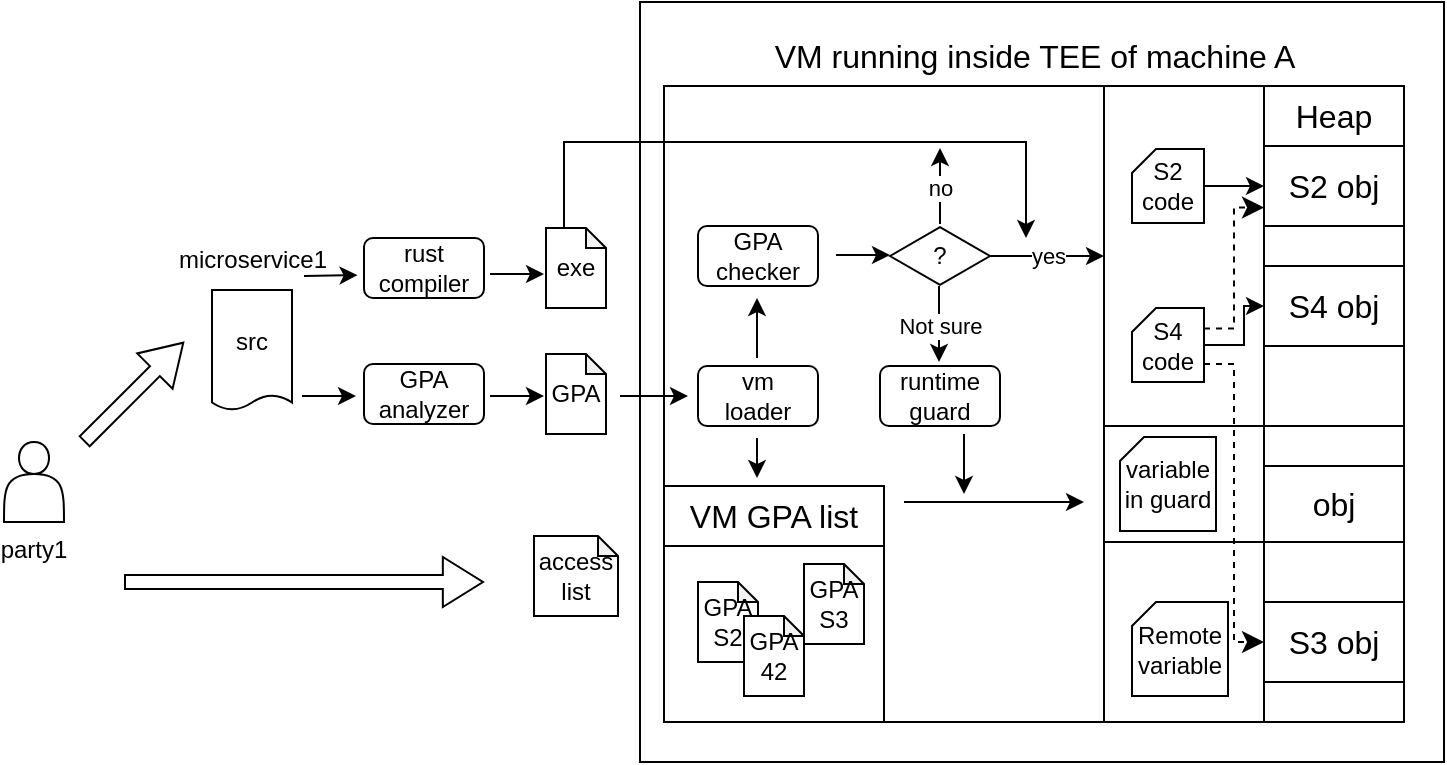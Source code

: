 <mxfile version="21.2.1" type="device" pages="3">
  <diagram id="6gLXFvQwlaz6Gcjsz1Pf" name="第 3 页">
    <mxGraphModel dx="1050" dy="492" grid="1" gridSize="10" guides="1" tooltips="1" connect="1" arrows="1" fold="1" page="1" pageScale="1" pageWidth="827" pageHeight="1169" math="0" shadow="0">
      <root>
        <mxCell id="0" />
        <mxCell id="1" parent="0" />
        <mxCell id="YqvV9k2ArH22ZHcGISI6-121" value="" style="rounded=0;whiteSpace=wrap;html=1;labelPosition=center;verticalLabelPosition=top;align=center;verticalAlign=bottom;fontSize=20;spacingTop=-10;" parent="1" vertex="1">
          <mxGeometry x="328" y="10" width="402" height="380" as="geometry" />
        </mxCell>
        <mxCell id="YqvV9k2ArH22ZHcGISI6-11" value="" style="rounded=0;whiteSpace=wrap;html=1;" parent="1" vertex="1">
          <mxGeometry x="340" y="52" width="370" height="318" as="geometry" />
        </mxCell>
        <mxCell id="YqvV9k2ArH22ZHcGISI6-14" value="" style="shape=table;startSize=0;container=1;collapsible=0;childLayout=tableLayout;fontSize=16;" parent="1" vertex="1">
          <mxGeometry x="640" y="52" width="70" height="318" as="geometry" />
        </mxCell>
        <mxCell id="YqvV9k2ArH22ZHcGISI6-15" value="" style="shape=tableRow;horizontal=0;startSize=0;swimlaneHead=0;swimlaneBody=0;strokeColor=inherit;top=0;left=0;bottom=0;right=0;collapsible=0;dropTarget=0;fillColor=none;points=[[0,0.5],[1,0.5]];portConstraint=eastwest;fontSize=16;" parent="YqvV9k2ArH22ZHcGISI6-14" vertex="1">
          <mxGeometry width="70" height="30" as="geometry" />
        </mxCell>
        <mxCell id="YqvV9k2ArH22ZHcGISI6-16" value="Heap" style="shape=partialRectangle;html=1;whiteSpace=wrap;connectable=0;strokeColor=inherit;overflow=hidden;fillColor=none;top=0;left=0;bottom=0;right=0;pointerEvents=1;fontSize=16;" parent="YqvV9k2ArH22ZHcGISI6-15" vertex="1">
          <mxGeometry width="70" height="30" as="geometry">
            <mxRectangle width="70" height="30" as="alternateBounds" />
          </mxGeometry>
        </mxCell>
        <mxCell id="YqvV9k2ArH22ZHcGISI6-19" value="" style="shape=tableRow;horizontal=0;startSize=0;swimlaneHead=0;swimlaneBody=0;strokeColor=inherit;top=0;left=0;bottom=0;right=0;collapsible=0;dropTarget=0;fillColor=none;points=[[0,0.5],[1,0.5]];portConstraint=eastwest;fontSize=16;" parent="YqvV9k2ArH22ZHcGISI6-14" vertex="1">
          <mxGeometry y="30" width="70" height="40" as="geometry" />
        </mxCell>
        <mxCell id="YqvV9k2ArH22ZHcGISI6-20" value="S2 obj" style="shape=partialRectangle;html=1;whiteSpace=wrap;connectable=0;strokeColor=inherit;overflow=hidden;fillColor=none;top=0;left=0;bottom=0;right=0;pointerEvents=1;fontSize=16;" parent="YqvV9k2ArH22ZHcGISI6-19" vertex="1">
          <mxGeometry width="70" height="40" as="geometry">
            <mxRectangle width="70" height="40" as="alternateBounds" />
          </mxGeometry>
        </mxCell>
        <mxCell id="YqvV9k2ArH22ZHcGISI6-23" value="" style="shape=tableRow;horizontal=0;startSize=0;swimlaneHead=0;swimlaneBody=0;strokeColor=inherit;top=0;left=0;bottom=0;right=0;collapsible=0;dropTarget=0;fillColor=none;points=[[0,0.5],[1,0.5]];portConstraint=eastwest;fontSize=16;" parent="YqvV9k2ArH22ZHcGISI6-14" vertex="1">
          <mxGeometry y="70" width="70" height="20" as="geometry" />
        </mxCell>
        <mxCell id="YqvV9k2ArH22ZHcGISI6-24" value="" style="shape=partialRectangle;html=1;whiteSpace=wrap;connectable=0;strokeColor=inherit;overflow=hidden;fillColor=none;top=0;left=0;bottom=0;right=0;pointerEvents=1;fontSize=16;" parent="YqvV9k2ArH22ZHcGISI6-23" vertex="1">
          <mxGeometry width="70" height="20" as="geometry">
            <mxRectangle width="70" height="20" as="alternateBounds" />
          </mxGeometry>
        </mxCell>
        <mxCell id="YqvV9k2ArH22ZHcGISI6-35" style="shape=tableRow;horizontal=0;startSize=0;swimlaneHead=0;swimlaneBody=0;strokeColor=inherit;top=0;left=0;bottom=0;right=0;collapsible=0;dropTarget=0;fillColor=none;points=[[0,0.5],[1,0.5]];portConstraint=eastwest;fontSize=16;" parent="YqvV9k2ArH22ZHcGISI6-14" vertex="1">
          <mxGeometry y="90" width="70" height="40" as="geometry" />
        </mxCell>
        <mxCell id="YqvV9k2ArH22ZHcGISI6-36" value="S4 obj" style="shape=partialRectangle;html=1;whiteSpace=wrap;connectable=0;strokeColor=inherit;overflow=hidden;fillColor=none;top=0;left=0;bottom=0;right=0;pointerEvents=1;fontSize=16;" parent="YqvV9k2ArH22ZHcGISI6-35" vertex="1">
          <mxGeometry width="70" height="40" as="geometry">
            <mxRectangle width="70" height="40" as="alternateBounds" />
          </mxGeometry>
        </mxCell>
        <mxCell id="YqvV9k2ArH22ZHcGISI6-33" style="shape=tableRow;horizontal=0;startSize=0;swimlaneHead=0;swimlaneBody=0;strokeColor=inherit;top=0;left=0;bottom=0;right=0;collapsible=0;dropTarget=0;fillColor=none;points=[[0,0.5],[1,0.5]];portConstraint=eastwest;fontSize=16;" parent="YqvV9k2ArH22ZHcGISI6-14" vertex="1">
          <mxGeometry y="130" width="70" height="40" as="geometry" />
        </mxCell>
        <mxCell id="YqvV9k2ArH22ZHcGISI6-34" style="shape=partialRectangle;html=1;whiteSpace=wrap;connectable=0;strokeColor=inherit;overflow=hidden;fillColor=none;top=0;left=0;bottom=0;right=0;pointerEvents=1;fontSize=16;" parent="YqvV9k2ArH22ZHcGISI6-33" vertex="1">
          <mxGeometry width="70" height="40" as="geometry">
            <mxRectangle width="70" height="40" as="alternateBounds" />
          </mxGeometry>
        </mxCell>
        <mxCell id="YqvV9k2ArH22ZHcGISI6-31" style="shape=tableRow;horizontal=0;startSize=0;swimlaneHead=0;swimlaneBody=0;strokeColor=inherit;top=0;left=0;bottom=0;right=0;collapsible=0;dropTarget=0;fillColor=none;points=[[0,0.5],[1,0.5]];portConstraint=eastwest;fontSize=16;" parent="YqvV9k2ArH22ZHcGISI6-14" vertex="1">
          <mxGeometry y="170" width="70" height="20" as="geometry" />
        </mxCell>
        <mxCell id="YqvV9k2ArH22ZHcGISI6-32" style="shape=partialRectangle;html=1;whiteSpace=wrap;connectable=0;strokeColor=inherit;overflow=hidden;fillColor=none;top=0;left=0;bottom=0;right=0;pointerEvents=1;fontSize=16;" parent="YqvV9k2ArH22ZHcGISI6-31" vertex="1">
          <mxGeometry width="70" height="20" as="geometry">
            <mxRectangle width="70" height="20" as="alternateBounds" />
          </mxGeometry>
        </mxCell>
        <mxCell id="YqvV9k2ArH22ZHcGISI6-106" style="shape=tableRow;horizontal=0;startSize=0;swimlaneHead=0;swimlaneBody=0;strokeColor=inherit;top=0;left=0;bottom=0;right=0;collapsible=0;dropTarget=0;fillColor=none;points=[[0,0.5],[1,0.5]];portConstraint=eastwest;fontSize=16;" parent="YqvV9k2ArH22ZHcGISI6-14" vertex="1">
          <mxGeometry y="190" width="70" height="38" as="geometry" />
        </mxCell>
        <mxCell id="YqvV9k2ArH22ZHcGISI6-107" value="obj" style="shape=partialRectangle;html=1;whiteSpace=wrap;connectable=0;strokeColor=inherit;overflow=hidden;fillColor=none;top=0;left=0;bottom=0;right=0;pointerEvents=1;fontSize=16;" parent="YqvV9k2ArH22ZHcGISI6-106" vertex="1">
          <mxGeometry width="70" height="38" as="geometry">
            <mxRectangle width="70" height="38" as="alternateBounds" />
          </mxGeometry>
        </mxCell>
        <mxCell id="YqvV9k2ArH22ZHcGISI6-27" style="shape=tableRow;horizontal=0;startSize=0;swimlaneHead=0;swimlaneBody=0;strokeColor=inherit;top=0;left=0;bottom=0;right=0;collapsible=0;dropTarget=0;fillColor=none;points=[[0,0.5],[1,0.5]];portConstraint=eastwest;fontSize=16;" parent="YqvV9k2ArH22ZHcGISI6-14" vertex="1">
          <mxGeometry y="228" width="70" height="30" as="geometry" />
        </mxCell>
        <mxCell id="YqvV9k2ArH22ZHcGISI6-28" style="shape=partialRectangle;html=1;whiteSpace=wrap;connectable=0;strokeColor=inherit;overflow=hidden;fillColor=none;top=0;left=0;bottom=0;right=0;pointerEvents=1;fontSize=16;" parent="YqvV9k2ArH22ZHcGISI6-27" vertex="1">
          <mxGeometry width="70" height="30" as="geometry">
            <mxRectangle width="70" height="30" as="alternateBounds" />
          </mxGeometry>
        </mxCell>
        <mxCell id="YqvV9k2ArH22ZHcGISI6-101" style="shape=tableRow;horizontal=0;startSize=0;swimlaneHead=0;swimlaneBody=0;strokeColor=inherit;top=0;left=0;bottom=0;right=0;collapsible=0;dropTarget=0;fillColor=none;points=[[0,0.5],[1,0.5]];portConstraint=eastwest;fontSize=16;" parent="YqvV9k2ArH22ZHcGISI6-14" vertex="1">
          <mxGeometry y="258" width="70" height="40" as="geometry" />
        </mxCell>
        <mxCell id="YqvV9k2ArH22ZHcGISI6-102" value="S3 obj" style="shape=partialRectangle;html=1;whiteSpace=wrap;connectable=0;strokeColor=inherit;overflow=hidden;fillColor=none;top=0;left=0;bottom=0;right=0;pointerEvents=1;fontSize=16;" parent="YqvV9k2ArH22ZHcGISI6-101" vertex="1">
          <mxGeometry width="70" height="40" as="geometry">
            <mxRectangle width="70" height="40" as="alternateBounds" />
          </mxGeometry>
        </mxCell>
        <mxCell id="YqvV9k2ArH22ZHcGISI6-96" style="shape=tableRow;horizontal=0;startSize=0;swimlaneHead=0;swimlaneBody=0;strokeColor=inherit;top=0;left=0;bottom=0;right=0;collapsible=0;dropTarget=0;fillColor=none;points=[[0,0.5],[1,0.5]];portConstraint=eastwest;fontSize=16;" parent="YqvV9k2ArH22ZHcGISI6-14" vertex="1">
          <mxGeometry y="298" width="70" height="20" as="geometry" />
        </mxCell>
        <mxCell id="YqvV9k2ArH22ZHcGISI6-97" style="shape=partialRectangle;html=1;whiteSpace=wrap;connectable=0;strokeColor=inherit;overflow=hidden;fillColor=none;top=0;left=0;bottom=0;right=0;pointerEvents=1;fontSize=16;" parent="YqvV9k2ArH22ZHcGISI6-96" vertex="1">
          <mxGeometry width="70" height="20" as="geometry">
            <mxRectangle width="70" height="20" as="alternateBounds" />
          </mxGeometry>
        </mxCell>
        <mxCell id="YqvV9k2ArH22ZHcGISI6-1" value="party1" style="shape=actor;whiteSpace=wrap;html=1;labelPosition=center;verticalLabelPosition=bottom;align=center;verticalAlign=top;" parent="1" vertex="1">
          <mxGeometry x="10" y="230" width="30" height="40" as="geometry" />
        </mxCell>
        <mxCell id="YqvV9k2ArH22ZHcGISI6-4" value="rust&lt;br&gt;compiler" style="rounded=1;whiteSpace=wrap;html=1;" parent="1" vertex="1">
          <mxGeometry x="190" y="128" width="60" height="30" as="geometry" />
        </mxCell>
        <mxCell id="YqvV9k2ArH22ZHcGISI6-5" value="GPA&lt;br&gt;analyzer" style="rounded=1;whiteSpace=wrap;html=1;" parent="1" vertex="1">
          <mxGeometry x="190" y="191" width="60" height="30" as="geometry" />
        </mxCell>
        <mxCell id="YqvV9k2ArH22ZHcGISI6-84" style="edgeStyle=orthogonalEdgeStyle;rounded=0;orthogonalLoop=1;jettySize=auto;html=1;exitX=0;exitY=0;exitDx=10;exitDy=0;exitPerimeter=0;" parent="1" source="YqvV9k2ArH22ZHcGISI6-6" edge="1">
          <mxGeometry relative="1" as="geometry">
            <mxPoint x="290" y="108" as="sourcePoint" />
            <mxPoint x="521" y="128" as="targetPoint" />
            <Array as="points">
              <mxPoint x="290" y="123" />
              <mxPoint x="290" y="80" />
              <mxPoint x="521" y="80" />
            </Array>
          </mxGeometry>
        </mxCell>
        <mxCell id="YqvV9k2ArH22ZHcGISI6-6" value="exe" style="shape=note;whiteSpace=wrap;html=1;backgroundOutline=1;darkOpacity=0.05;size=10;" parent="1" vertex="1">
          <mxGeometry x="281" y="123" width="30" height="40" as="geometry" />
        </mxCell>
        <mxCell id="YqvV9k2ArH22ZHcGISI6-7" value="GPA" style="shape=note;whiteSpace=wrap;html=1;backgroundOutline=1;darkOpacity=0.05;size=10;" parent="1" vertex="1">
          <mxGeometry x="281" y="186" width="30" height="40" as="geometry" />
        </mxCell>
        <mxCell id="YqvV9k2ArH22ZHcGISI6-8" value="access&lt;br&gt;list" style="shape=note;whiteSpace=wrap;html=1;backgroundOutline=1;darkOpacity=0.05;size=10;" parent="1" vertex="1">
          <mxGeometry x="275" y="277" width="42" height="40" as="geometry" />
        </mxCell>
        <mxCell id="YqvV9k2ArH22ZHcGISI6-59" value="" style="group" parent="1" vertex="1" connectable="0">
          <mxGeometry x="84" y="124" width="100" height="90" as="geometry" />
        </mxCell>
        <mxCell id="YqvV9k2ArH22ZHcGISI6-2" value="src" style="shape=document;whiteSpace=wrap;html=1;boundedLbl=1;size=0.125;" parent="YqvV9k2ArH22ZHcGISI6-59" vertex="1">
          <mxGeometry x="30" y="30" width="40" height="60" as="geometry" />
        </mxCell>
        <mxCell id="YqvV9k2ArH22ZHcGISI6-3" value="microservice1" style="text;html=1;align=center;verticalAlign=middle;resizable=0;points=[];autosize=1;strokeColor=none;fillColor=none;" parent="YqvV9k2ArH22ZHcGISI6-59" vertex="1">
          <mxGeometry width="100" height="30" as="geometry" />
        </mxCell>
        <mxCell id="YqvV9k2ArH22ZHcGISI6-67" value="" style="endArrow=classic;html=1;rounded=0;entryX=1.028;entryY=1.053;entryDx=0;entryDy=0;entryPerimeter=0;" parent="YqvV9k2ArH22ZHcGISI6-59" edge="1">
          <mxGeometry width="50" height="50" relative="1" as="geometry">
            <mxPoint x="76" y="23" as="sourcePoint" />
            <mxPoint x="102.8" y="22.59" as="targetPoint" />
          </mxGeometry>
        </mxCell>
        <mxCell id="YqvV9k2ArH22ZHcGISI6-64" value="" style="shape=flexArrow;endArrow=classic;html=1;rounded=0;endWidth=17;endSize=6.36;width=7;" parent="1" edge="1">
          <mxGeometry width="50" height="50" relative="1" as="geometry">
            <mxPoint x="50" y="230" as="sourcePoint" />
            <mxPoint x="100" y="180" as="targetPoint" />
          </mxGeometry>
        </mxCell>
        <mxCell id="YqvV9k2ArH22ZHcGISI6-65" value="" style="shape=flexArrow;endArrow=classic;html=1;rounded=0;endWidth=17;endSize=6.36;width=7;" parent="1" edge="1">
          <mxGeometry width="50" height="50" relative="1" as="geometry">
            <mxPoint x="70" y="300" as="sourcePoint" />
            <mxPoint x="250" y="300" as="targetPoint" />
          </mxGeometry>
        </mxCell>
        <mxCell id="YqvV9k2ArH22ZHcGISI6-68" value="" style="endArrow=classic;html=1;rounded=0;entryX=1.028;entryY=1.053;entryDx=0;entryDy=0;entryPerimeter=0;" parent="1" edge="1">
          <mxGeometry width="50" height="50" relative="1" as="geometry">
            <mxPoint x="159" y="207" as="sourcePoint" />
            <mxPoint x="186" y="207" as="targetPoint" />
          </mxGeometry>
        </mxCell>
        <mxCell id="YqvV9k2ArH22ZHcGISI6-69" value="" style="endArrow=classic;html=1;rounded=0;entryX=1.028;entryY=1.053;entryDx=0;entryDy=0;entryPerimeter=0;" parent="1" edge="1">
          <mxGeometry width="50" height="50" relative="1" as="geometry">
            <mxPoint x="253" y="146" as="sourcePoint" />
            <mxPoint x="280" y="146" as="targetPoint" />
          </mxGeometry>
        </mxCell>
        <mxCell id="YqvV9k2ArH22ZHcGISI6-37" value="" style="shape=table;startSize=0;container=1;collapsible=0;childLayout=tableLayout;fontSize=16;" parent="1" vertex="1">
          <mxGeometry x="340" y="252" width="110" height="118" as="geometry" />
        </mxCell>
        <mxCell id="YqvV9k2ArH22ZHcGISI6-38" value="" style="shape=tableRow;horizontal=0;startSize=0;swimlaneHead=0;swimlaneBody=0;strokeColor=inherit;top=0;left=0;bottom=0;right=0;collapsible=0;dropTarget=0;fillColor=none;points=[[0,0.5],[1,0.5]];portConstraint=eastwest;fontSize=16;" parent="YqvV9k2ArH22ZHcGISI6-37" vertex="1">
          <mxGeometry width="110" height="30" as="geometry" />
        </mxCell>
        <mxCell id="YqvV9k2ArH22ZHcGISI6-39" value="VM GPA list" style="shape=partialRectangle;html=1;whiteSpace=wrap;connectable=0;strokeColor=inherit;overflow=hidden;fillColor=none;top=0;left=0;bottom=0;right=0;pointerEvents=1;fontSize=16;" parent="YqvV9k2ArH22ZHcGISI6-38" vertex="1">
          <mxGeometry width="110" height="30" as="geometry">
            <mxRectangle width="110" height="30" as="alternateBounds" />
          </mxGeometry>
        </mxCell>
        <mxCell id="YqvV9k2ArH22ZHcGISI6-48" style="shape=tableRow;horizontal=0;startSize=0;swimlaneHead=0;swimlaneBody=0;strokeColor=inherit;top=0;left=0;bottom=0;right=0;collapsible=0;dropTarget=0;fillColor=none;points=[[0,0.5],[1,0.5]];portConstraint=eastwest;fontSize=16;" parent="YqvV9k2ArH22ZHcGISI6-37" vertex="1">
          <mxGeometry y="30" width="110" height="88" as="geometry" />
        </mxCell>
        <mxCell id="YqvV9k2ArH22ZHcGISI6-49" style="shape=partialRectangle;html=1;whiteSpace=wrap;connectable=0;strokeColor=inherit;overflow=hidden;fillColor=none;top=0;left=0;bottom=0;right=0;pointerEvents=1;fontSize=16;" parent="YqvV9k2ArH22ZHcGISI6-48" vertex="1">
          <mxGeometry width="110" height="88" as="geometry">
            <mxRectangle width="110" height="88" as="alternateBounds" />
          </mxGeometry>
        </mxCell>
        <mxCell id="YqvV9k2ArH22ZHcGISI6-70" value="" style="endArrow=classic;html=1;rounded=0;entryX=1.028;entryY=1.053;entryDx=0;entryDy=0;entryPerimeter=0;" parent="1" edge="1">
          <mxGeometry width="50" height="50" relative="1" as="geometry">
            <mxPoint x="253" y="207" as="sourcePoint" />
            <mxPoint x="280" y="207" as="targetPoint" />
          </mxGeometry>
        </mxCell>
        <mxCell id="YqvV9k2ArH22ZHcGISI6-71" value="" style="endArrow=classic;html=1;rounded=0;" parent="1" edge="1">
          <mxGeometry width="50" height="50" relative="1" as="geometry">
            <mxPoint x="318" y="207" as="sourcePoint" />
            <mxPoint x="352" y="207" as="targetPoint" />
          </mxGeometry>
        </mxCell>
        <mxCell id="YqvV9k2ArH22ZHcGISI6-54" value="GPA&lt;br&gt;checker" style="rounded=1;whiteSpace=wrap;html=1;" parent="1" vertex="1">
          <mxGeometry x="357" y="122" width="60" height="30" as="geometry" />
        </mxCell>
        <mxCell id="YqvV9k2ArH22ZHcGISI6-55" value="vm&lt;br&gt;loader" style="rounded=1;whiteSpace=wrap;html=1;" parent="1" vertex="1">
          <mxGeometry x="357" y="192" width="60" height="30" as="geometry" />
        </mxCell>
        <mxCell id="YqvV9k2ArH22ZHcGISI6-56" value="runtime&lt;br&gt;guard" style="rounded=1;whiteSpace=wrap;html=1;" parent="1" vertex="1">
          <mxGeometry x="448" y="192" width="60" height="30" as="geometry" />
        </mxCell>
        <mxCell id="YqvV9k2ArH22ZHcGISI6-57" value="?" style="html=1;whiteSpace=wrap;aspect=fixed;shape=isoRectangle;" parent="1" vertex="1">
          <mxGeometry x="453" y="122" width="50" height="30" as="geometry" />
        </mxCell>
        <mxCell id="YqvV9k2ArH22ZHcGISI6-78" value="yes" style="edgeStyle=orthogonalEdgeStyle;rounded=0;orthogonalLoop=1;jettySize=auto;html=1;exitX=0;exitY=0.5;exitDx=0;exitDy=0;startArrow=classic;startFill=1;endArrow=none;endFill=0;" parent="1" source="YqvV9k2ArH22ZHcGISI6-74" target="YqvV9k2ArH22ZHcGISI6-57" edge="1">
          <mxGeometry relative="1" as="geometry" />
        </mxCell>
        <mxCell id="YqvV9k2ArH22ZHcGISI6-74" value="" style="rounded=0;whiteSpace=wrap;html=1;" parent="1" vertex="1">
          <mxGeometry x="560" y="52" width="80" height="170" as="geometry" />
        </mxCell>
        <mxCell id="YqvV9k2ArH22ZHcGISI6-75" value="" style="rounded=0;whiteSpace=wrap;html=1;" parent="1" vertex="1">
          <mxGeometry x="560" y="280" width="80" height="90" as="geometry" />
        </mxCell>
        <mxCell id="YqvV9k2ArH22ZHcGISI6-86" value="no" style="endArrow=classic;html=1;rounded=0;exitX=1;exitY=0;exitDx=0;exitDy=0;" parent="1" edge="1">
          <mxGeometry x="-0.053" width="50" height="50" relative="1" as="geometry">
            <mxPoint x="478" y="121" as="sourcePoint" />
            <mxPoint x="478" y="83" as="targetPoint" />
            <mxPoint as="offset" />
          </mxGeometry>
        </mxCell>
        <mxCell id="YqvV9k2ArH22ZHcGISI6-88" value="Not sure" style="endArrow=none;html=1;rounded=0;exitX=1;exitY=0;exitDx=0;exitDy=0;startArrow=classic;startFill=1;endFill=0;" parent="1" edge="1">
          <mxGeometry x="-0.053" width="50" height="50" relative="1" as="geometry">
            <mxPoint x="477.5" y="190" as="sourcePoint" />
            <mxPoint x="477.5" y="152" as="targetPoint" />
            <mxPoint as="offset" />
          </mxGeometry>
        </mxCell>
        <mxCell id="YqvV9k2ArH22ZHcGISI6-90" value="" style="endArrow=classic;html=1;rounded=0;" parent="1" edge="1">
          <mxGeometry width="50" height="50" relative="1" as="geometry">
            <mxPoint x="460" y="260" as="sourcePoint" />
            <mxPoint x="550" y="260" as="targetPoint" />
          </mxGeometry>
        </mxCell>
        <mxCell id="YqvV9k2ArH22ZHcGISI6-91" value="" style="endArrow=classic;html=1;rounded=0;entryX=1.028;entryY=1.053;entryDx=0;entryDy=0;entryPerimeter=0;" parent="1" edge="1">
          <mxGeometry width="50" height="50" relative="1" as="geometry">
            <mxPoint x="426" y="136.5" as="sourcePoint" />
            <mxPoint x="453" y="136.5" as="targetPoint" />
          </mxGeometry>
        </mxCell>
        <mxCell id="YqvV9k2ArH22ZHcGISI6-93" value="" style="endArrow=classic;html=1;rounded=0;" parent="1" edge="1">
          <mxGeometry width="50" height="50" relative="1" as="geometry">
            <mxPoint x="386.5" y="188" as="sourcePoint" />
            <mxPoint x="386.5" y="158" as="targetPoint" />
          </mxGeometry>
        </mxCell>
        <mxCell id="YqvV9k2ArH22ZHcGISI6-94" value="" style="endArrow=classic;html=1;rounded=0;" parent="1" edge="1">
          <mxGeometry width="50" height="50" relative="1" as="geometry">
            <mxPoint x="386.5" y="228" as="sourcePoint" />
            <mxPoint x="386.5" y="248" as="targetPoint" />
          </mxGeometry>
        </mxCell>
        <mxCell id="YqvV9k2ArH22ZHcGISI6-95" value="" style="endArrow=classic;html=1;rounded=0;" parent="1" edge="1">
          <mxGeometry width="50" height="50" relative="1" as="geometry">
            <mxPoint x="490" y="226" as="sourcePoint" />
            <mxPoint x="490" y="256" as="targetPoint" />
          </mxGeometry>
        </mxCell>
        <mxCell id="YqvV9k2ArH22ZHcGISI6-98" value="" style="rounded=0;whiteSpace=wrap;html=1;" parent="1" vertex="1">
          <mxGeometry x="560" y="222" width="80" height="58" as="geometry" />
        </mxCell>
        <mxCell id="YqvV9k2ArH22ZHcGISI6-103" value="GPA&lt;br&gt;S2" style="shape=note;whiteSpace=wrap;html=1;backgroundOutline=1;darkOpacity=0.05;size=10;" parent="1" vertex="1">
          <mxGeometry x="357" y="300" width="30" height="40" as="geometry" />
        </mxCell>
        <mxCell id="YqvV9k2ArH22ZHcGISI6-104" value="GPA&lt;br&gt;42" style="shape=note;whiteSpace=wrap;html=1;backgroundOutline=1;darkOpacity=0.05;size=10;" parent="1" vertex="1">
          <mxGeometry x="380" y="317" width="30" height="40" as="geometry" />
        </mxCell>
        <mxCell id="YqvV9k2ArH22ZHcGISI6-105" value="GPA&lt;br&gt;S3" style="shape=note;whiteSpace=wrap;html=1;backgroundOutline=1;darkOpacity=0.05;size=10;" parent="1" vertex="1">
          <mxGeometry x="410" y="291" width="30" height="40" as="geometry" />
        </mxCell>
        <mxCell id="YqvV9k2ArH22ZHcGISI6-111" value="Remote&lt;br&gt;variable" style="shape=card;whiteSpace=wrap;html=1;size=12;" parent="1" vertex="1">
          <mxGeometry x="574" y="310" width="48" height="47" as="geometry" />
        </mxCell>
        <mxCell id="YqvV9k2ArH22ZHcGISI6-114" style="edgeStyle=orthogonalEdgeStyle;rounded=0;orthogonalLoop=1;jettySize=auto;html=1;exitX=1;exitY=0.5;exitDx=0;exitDy=0;exitPerimeter=0;" parent="1" source="YqvV9k2ArH22ZHcGISI6-112" target="YqvV9k2ArH22ZHcGISI6-19" edge="1">
          <mxGeometry relative="1" as="geometry" />
        </mxCell>
        <mxCell id="YqvV9k2ArH22ZHcGISI6-112" value="S2&lt;br&gt;code" style="shape=card;whiteSpace=wrap;html=1;size=12;" parent="1" vertex="1">
          <mxGeometry x="574" y="83.5" width="36" height="37" as="geometry" />
        </mxCell>
        <mxCell id="YqvV9k2ArH22ZHcGISI6-115" style="edgeStyle=orthogonalEdgeStyle;rounded=0;orthogonalLoop=1;jettySize=auto;html=1;exitX=1;exitY=0.5;exitDx=0;exitDy=0;exitPerimeter=0;" parent="1" source="YqvV9k2ArH22ZHcGISI6-113" target="YqvV9k2ArH22ZHcGISI6-35" edge="1">
          <mxGeometry relative="1" as="geometry" />
        </mxCell>
        <mxCell id="YqvV9k2ArH22ZHcGISI6-113" value="S4&lt;br&gt;code" style="shape=card;whiteSpace=wrap;html=1;size=12;" parent="1" vertex="1">
          <mxGeometry x="574" y="163" width="36" height="37" as="geometry" />
        </mxCell>
        <mxCell id="YqvV9k2ArH22ZHcGISI6-117" value="" style="edgeStyle=elbowEdgeStyle;elbow=horizontal;endArrow=classic;html=1;curved=0;rounded=0;endSize=8;startSize=8;dashed=1;" parent="1" edge="1">
          <mxGeometry width="50" height="50" relative="1" as="geometry">
            <mxPoint x="610" y="173.25" as="sourcePoint" />
            <mxPoint x="640" y="112.75" as="targetPoint" />
          </mxGeometry>
        </mxCell>
        <mxCell id="YqvV9k2ArH22ZHcGISI6-118" value="" style="edgeStyle=elbowEdgeStyle;elbow=horizontal;endArrow=classic;html=1;curved=0;rounded=0;endSize=8;startSize=8;dashed=1;" parent="1" edge="1">
          <mxGeometry width="50" height="50" relative="1" as="geometry">
            <mxPoint x="610" y="191" as="sourcePoint" />
            <mxPoint x="640" y="330" as="targetPoint" />
          </mxGeometry>
        </mxCell>
        <mxCell id="YqvV9k2ArH22ZHcGISI6-120" value="variable in guard" style="shape=card;whiteSpace=wrap;html=1;size=12;" parent="1" vertex="1">
          <mxGeometry x="568" y="227.5" width="48" height="47" as="geometry" />
        </mxCell>
        <mxCell id="YqvV9k2ArH22ZHcGISI6-123" value="&lt;font style=&quot;font-size: 16px;&quot;&gt;VM running inside TEE of machine A&lt;/font&gt;" style="text;html=1;align=center;verticalAlign=middle;resizable=0;points=[];autosize=1;strokeColor=none;fillColor=none;" parent="1" vertex="1">
          <mxGeometry x="385" y="22" width="280" height="30" as="geometry" />
        </mxCell>
      </root>
    </mxGraphModel>
  </diagram>
  <diagram id="s72o2InZWkTHPoCoT2dm" name="第 5 页">
    <mxGraphModel dx="1050" dy="492" grid="1" gridSize="10" guides="1" tooltips="1" connect="1" arrows="1" fold="1" page="1" pageScale="1" pageWidth="827" pageHeight="1169" math="0" shadow="0">
      <root>
        <mxCell id="0" />
        <mxCell id="1" parent="0" />
        <mxCell id="WEjsT_6tD-7FXT86CGt--104" value="" style="shape=mxgraph.arrows2.wedgeArrowDashed2;html=1;bendable=0;startWidth=12;stepSize=15;rounded=0;strokeColor=#D0D0D0;" parent="1" edge="1">
          <mxGeometry width="100" height="100" relative="1" as="geometry">
            <mxPoint x="430" y="350" as="sourcePoint" />
            <mxPoint x="410" y="240" as="targetPoint" />
          </mxGeometry>
        </mxCell>
        <mxCell id="fdOULRMZBfbhq__KBzwl-271" value="" style="sketch=0;pointerEvents=1;shadow=0;dashed=0;html=1;strokeColor=none;fillColor=#505050;labelPosition=center;verticalLabelPosition=bottom;verticalAlign=top;outlineConnect=0;align=center;shape=mxgraph.office.servers.server_generic;" parent="1" vertex="1">
          <mxGeometry x="254" y="355" width="81" height="121" as="geometry" />
        </mxCell>
        <mxCell id="fdOULRMZBfbhq__KBzwl-112" value="" style="rounded=0;whiteSpace=wrap;html=1;strokeWidth=4;" parent="1" vertex="1">
          <mxGeometry x="276" y="417" width="248" height="259" as="geometry" />
        </mxCell>
        <mxCell id="fdOULRMZBfbhq__KBzwl-184" value="" style="sketch=0;pointerEvents=1;shadow=0;dashed=0;html=1;strokeColor=none;fillColor=#505050;labelPosition=center;verticalLabelPosition=bottom;verticalAlign=top;outlineConnect=0;align=center;shape=mxgraph.office.devices.lcd_monitor;" parent="1" vertex="1">
          <mxGeometry x="38" y="459" width="162" height="130" as="geometry" />
        </mxCell>
        <mxCell id="fdOULRMZBfbhq__KBzwl-79" value="Machine A" style="sketch=0;pointerEvents=1;shadow=0;dashed=0;html=1;strokeColor=none;fillColor=#505050;labelPosition=center;verticalLabelPosition=bottom;verticalAlign=top;outlineConnect=0;align=center;shape=mxgraph.office.servers.server_generic;fontStyle=1" parent="1" vertex="1">
          <mxGeometry x="369" y="120" width="40" height="70" as="geometry" />
        </mxCell>
        <mxCell id="fdOULRMZBfbhq__KBzwl-80" value="Machine B" style="sketch=0;pointerEvents=1;shadow=0;dashed=0;html=1;strokeColor=none;fillColor=#505050;labelPosition=center;verticalLabelPosition=bottom;verticalAlign=top;outlineConnect=0;align=center;shape=mxgraph.office.servers.database_server;fontStyle=1" parent="1" vertex="1">
          <mxGeometry x="466" y="120" width="63" height="76" as="geometry" />
        </mxCell>
        <mxCell id="fdOULRMZBfbhq__KBzwl-81" value="Machine C" style="sketch=0;pointerEvents=1;shadow=0;dashed=0;html=1;strokeColor=none;fillColor=#505050;labelPosition=center;verticalLabelPosition=bottom;verticalAlign=top;outlineConnect=0;align=center;shape=mxgraph.office.servers.server_generic;fontStyle=1" parent="1" vertex="1">
          <mxGeometry x="563" y="120" width="40" height="70" as="geometry" />
        </mxCell>
        <mxCell id="fdOULRMZBfbhq__KBzwl-89" value="Cloud" style="sketch=0;pointerEvents=1;shadow=0;dashed=0;html=1;strokeColor=none;fillColor=#505050;labelPosition=center;verticalLabelPosition=middle;outlineConnect=0;verticalAlign=middle;align=center;shape=mxgraph.office.clouds.cloud;fillStyle=solid;fontStyle=1;fontSize=24;" parent="1" vertex="1">
          <mxGeometry x="310.3" y="20" width="327" height="150" as="geometry" />
        </mxCell>
        <mxCell id="fdOULRMZBfbhq__KBzwl-92" value="" style="group" parent="1" vertex="1" connectable="0">
          <mxGeometry x="208" y="215" width="98" height="79" as="geometry" />
        </mxCell>
        <mxCell id="fdOULRMZBfbhq__KBzwl-90" value="" style="sketch=0;pointerEvents=1;shadow=0;dashed=0;html=1;strokeColor=none;fillColor=#505050;labelPosition=center;verticalLabelPosition=bottom;verticalAlign=top;outlineConnect=0;align=center;shape=mxgraph.office.devices.lcd_monitor;" parent="fdOULRMZBfbhq__KBzwl-92" vertex="1">
          <mxGeometry x="40" width="58" height="48" as="geometry" />
        </mxCell>
        <mxCell id="fdOULRMZBfbhq__KBzwl-91" value="developer 1" style="sketch=0;pointerEvents=1;shadow=0;dashed=0;html=1;strokeColor=none;fillColor=#505050;labelPosition=center;verticalLabelPosition=bottom;verticalAlign=top;outlineConnect=0;align=center;shape=mxgraph.office.services.user_services;fontSize=14;fontStyle=1" parent="fdOULRMZBfbhq__KBzwl-92" vertex="1">
          <mxGeometry y="20" width="59" height="59" as="geometry" />
        </mxCell>
        <mxCell id="fdOULRMZBfbhq__KBzwl-94" value="" style="group" parent="1" vertex="1" connectable="0">
          <mxGeometry x="533" y="210" width="98" height="109" as="geometry" />
        </mxCell>
        <mxCell id="fdOULRMZBfbhq__KBzwl-95" value="" style="sketch=0;pointerEvents=1;shadow=0;dashed=0;html=1;strokeColor=none;fillColor=#505050;labelPosition=center;verticalLabelPosition=bottom;verticalAlign=top;outlineConnect=0;align=center;shape=mxgraph.office.devices.lcd_monitor;" parent="fdOULRMZBfbhq__KBzwl-94" vertex="1">
          <mxGeometry x="40" width="58" height="48" as="geometry" />
        </mxCell>
        <mxCell id="fdOULRMZBfbhq__KBzwl-96" value="developer 3" style="sketch=0;pointerEvents=1;shadow=0;dashed=0;html=1;strokeColor=none;fillColor=#505050;labelPosition=center;verticalLabelPosition=bottom;verticalAlign=top;outlineConnect=0;align=center;shape=mxgraph.office.services.user_services;fontSize=14;fontStyle=1" parent="fdOULRMZBfbhq__KBzwl-94" vertex="1">
          <mxGeometry y="20" width="59" height="59" as="geometry" />
        </mxCell>
        <mxCell id="fdOULRMZBfbhq__KBzwl-97" value="" style="group" parent="1" vertex="1" connectable="0">
          <mxGeometry x="210" y="30" width="157.07" height="102.07" as="geometry" />
        </mxCell>
        <mxCell id="fdOULRMZBfbhq__KBzwl-98" value="" style="sketch=0;pointerEvents=1;shadow=0;dashed=0;html=1;strokeColor=none;fillColor=#505050;labelPosition=center;verticalLabelPosition=bottom;verticalAlign=top;outlineConnect=0;align=center;shape=mxgraph.office.devices.lcd_monitor;" parent="fdOULRMZBfbhq__KBzwl-97" vertex="1">
          <mxGeometry x="40" width="58" height="48" as="geometry" />
        </mxCell>
        <mxCell id="fdOULRMZBfbhq__KBzwl-99" value="developer 2" style="sketch=0;pointerEvents=1;shadow=0;dashed=0;html=1;strokeColor=none;fillColor=#505050;labelPosition=center;verticalLabelPosition=bottom;verticalAlign=top;outlineConnect=0;align=center;shape=mxgraph.office.services.user_services;fontSize=14;fontStyle=1" parent="fdOULRMZBfbhq__KBzwl-97" vertex="1">
          <mxGeometry y="20" width="59" height="59" as="geometry" />
        </mxCell>
        <mxCell id="fdOULRMZBfbhq__KBzwl-108" value="" style="html=1;shadow=0;dashed=0;align=center;verticalAlign=middle;shape=mxgraph.arrows2.arrow;dy=0.64;dx=16.8;notch=8;rotation=45;" parent="fdOULRMZBfbhq__KBzwl-97" vertex="1">
          <mxGeometry x="72.5" y="58.96" width="52.93" height="30" as="geometry" />
        </mxCell>
        <mxCell id="fdOULRMZBfbhq__KBzwl-104" value="" style="html=1;shadow=0;dashed=0;align=center;verticalAlign=middle;shape=mxgraph.arrows2.twoWayArrow;dy=0.6;dx=12;" parent="1" vertex="1">
          <mxGeometry x="414" y="126" width="46" height="20" as="geometry" />
        </mxCell>
        <mxCell id="fdOULRMZBfbhq__KBzwl-105" value="" style="html=1;shadow=0;dashed=0;align=center;verticalAlign=middle;shape=mxgraph.arrows2.twoWayArrow;dy=0.6;dx=12;" parent="1" vertex="1">
          <mxGeometry x="510" y="126" width="46" height="20" as="geometry" />
        </mxCell>
        <mxCell id="fdOULRMZBfbhq__KBzwl-109" value="" style="html=1;shadow=0;dashed=0;align=center;verticalAlign=middle;shape=mxgraph.arrows2.arrow;dy=0.68;dx=11.69;notch=8;rotation=-132;" parent="1" vertex="1">
          <mxGeometry x="498.97" y="221.56" width="39.65" height="28.28" as="geometry" />
        </mxCell>
        <mxCell id="fdOULRMZBfbhq__KBzwl-110" value="" style="html=1;shadow=0;dashed=0;align=center;verticalAlign=middle;shape=mxgraph.arrows2.arrow;dy=0.64;dx=16.8;notch=8;rotation=-40;" parent="1" vertex="1">
          <mxGeometry x="307.17" y="218.21" width="60" height="30" as="geometry" />
        </mxCell>
        <mxCell id="fdOULRMZBfbhq__KBzwl-135" value="rust&lt;br style=&quot;font-size: 9px;&quot;&gt;compiler" style="rounded=1;whiteSpace=wrap;html=1;fontSize=9;" parent="1" vertex="1">
          <mxGeometry x="130" y="485" width="50" height="26" as="geometry" />
        </mxCell>
        <mxCell id="fdOULRMZBfbhq__KBzwl-136" value="gpa&lt;br&gt;analyzer" style="rounded=1;whiteSpace=wrap;html=1;" parent="1" vertex="1">
          <mxGeometry x="130" y="515" width="50" height="30" as="geometry" />
        </mxCell>
        <mxCell id="WEjsT_6tD-7FXT86CGt--14" style="edgeStyle=orthogonalEdgeStyle;rounded=0;orthogonalLoop=1;jettySize=auto;html=1;exitX=0;exitY=0;exitDx=30;exitDy=25;exitPerimeter=0;entryX=0;entryY=0.5;entryDx=0;entryDy=0;" parent="1" source="fdOULRMZBfbhq__KBzwl-138" target="fdOULRMZBfbhq__KBzwl-347" edge="1">
          <mxGeometry relative="1" as="geometry" />
        </mxCell>
        <mxCell id="fdOULRMZBfbhq__KBzwl-138" value="exe" style="shape=note;whiteSpace=wrap;html=1;backgroundOutline=1;darkOpacity=0.05;size=10;" parent="1" vertex="1">
          <mxGeometry x="217" y="471" width="30" height="40" as="geometry" />
        </mxCell>
        <mxCell id="WEjsT_6tD-7FXT86CGt--13" style="edgeStyle=orthogonalEdgeStyle;rounded=0;orthogonalLoop=1;jettySize=auto;html=1;exitX=0;exitY=0;exitDx=30;exitDy=25;exitPerimeter=0;entryX=0;entryY=0.5;entryDx=0;entryDy=0;" parent="1" source="fdOULRMZBfbhq__KBzwl-139" target="fdOULRMZBfbhq__KBzwl-347" edge="1">
          <mxGeometry relative="1" as="geometry">
            <mxPoint x="270" y="500" as="targetPoint" />
          </mxGeometry>
        </mxCell>
        <mxCell id="fdOULRMZBfbhq__KBzwl-139" value="GPA" style="shape=note;whiteSpace=wrap;html=1;backgroundOutline=1;darkOpacity=0.05;size=10;" parent="1" vertex="1">
          <mxGeometry x="217" y="515" width="30" height="40" as="geometry" />
        </mxCell>
        <mxCell id="fdOULRMZBfbhq__KBzwl-345" style="edgeStyle=orthogonalEdgeStyle;rounded=0;orthogonalLoop=1;jettySize=auto;html=1;exitX=0;exitY=0;exitDx=42;exitDy=25;exitPerimeter=0;entryX=-0.011;entryY=0.423;entryDx=0;entryDy=0;entryPerimeter=0;" parent="1" source="fdOULRMZBfbhq__KBzwl-140" target="fdOULRMZBfbhq__KBzwl-152" edge="1">
          <mxGeometry relative="1" as="geometry" />
        </mxCell>
        <mxCell id="fdOULRMZBfbhq__KBzwl-140" value="access&lt;br&gt;list" style="shape=note;whiteSpace=wrap;html=1;backgroundOutline=1;darkOpacity=0.05;size=10;" parent="1" vertex="1">
          <mxGeometry x="180" y="613" width="42" height="40" as="geometry" />
        </mxCell>
        <mxCell id="fdOULRMZBfbhq__KBzwl-141" value="" style="group" parent="1" vertex="1" connectable="0">
          <mxGeometry x="40" y="465" width="76" height="73" as="geometry" />
        </mxCell>
        <mxCell id="fdOULRMZBfbhq__KBzwl-142" value="src" style="shape=document;whiteSpace=wrap;html=1;boundedLbl=1;size=0.125;" parent="fdOULRMZBfbhq__KBzwl-141" vertex="1">
          <mxGeometry x="22.8" y="24.333" width="30.4" height="48.667" as="geometry" />
        </mxCell>
        <mxCell id="fdOULRMZBfbhq__KBzwl-143" value="microservice1" style="text;html=1;align=center;verticalAlign=middle;resizable=0;points=[];autosize=1;strokeColor=none;fillColor=none;" parent="fdOULRMZBfbhq__KBzwl-141" vertex="1">
          <mxGeometry width="100" height="30" as="geometry" />
        </mxCell>
        <mxCell id="fdOULRMZBfbhq__KBzwl-146" value="" style="shape=flexArrow;endArrow=classic;html=1;rounded=0;endWidth=17;endSize=6.36;width=7;" parent="1" edge="1">
          <mxGeometry width="50" height="50" relative="1" as="geometry">
            <mxPoint x="69" y="634" as="sourcePoint" />
            <mxPoint x="170" y="634" as="targetPoint" />
          </mxGeometry>
        </mxCell>
        <mxCell id="fdOULRMZBfbhq__KBzwl-148" value="" style="endArrow=classic;html=1;rounded=0;entryX=1.028;entryY=1.053;entryDx=0;entryDy=0;entryPerimeter=0;" parent="1" edge="1">
          <mxGeometry width="50" height="50" relative="1" as="geometry">
            <mxPoint x="182" y="497" as="sourcePoint" />
            <mxPoint x="213" y="497" as="targetPoint" />
          </mxGeometry>
        </mxCell>
        <mxCell id="fdOULRMZBfbhq__KBzwl-149" value="" style="shape=table;startSize=0;container=1;collapsible=0;childLayout=tableLayout;fontSize=16;" parent="1" vertex="1">
          <mxGeometry x="277" y="564" width="101" height="110" as="geometry" />
        </mxCell>
        <mxCell id="fdOULRMZBfbhq__KBzwl-150" value="" style="shape=tableRow;horizontal=0;startSize=0;swimlaneHead=0;swimlaneBody=0;strokeColor=inherit;top=0;left=0;bottom=0;right=0;collapsible=0;dropTarget=0;fillColor=none;points=[[0,0.5],[1,0.5]];portConstraint=eastwest;fontSize=16;" parent="fdOULRMZBfbhq__KBzwl-149" vertex="1">
          <mxGeometry width="101" height="28" as="geometry" />
        </mxCell>
        <mxCell id="fdOULRMZBfbhq__KBzwl-151" value="VM GPA list" style="shape=partialRectangle;html=1;whiteSpace=wrap;connectable=0;strokeColor=inherit;overflow=hidden;fillColor=none;top=0;left=0;bottom=0;right=0;pointerEvents=1;fontSize=16;" parent="fdOULRMZBfbhq__KBzwl-150" vertex="1">
          <mxGeometry width="101" height="28" as="geometry">
            <mxRectangle width="101" height="28" as="alternateBounds" />
          </mxGeometry>
        </mxCell>
        <mxCell id="fdOULRMZBfbhq__KBzwl-152" style="shape=tableRow;horizontal=0;startSize=0;swimlaneHead=0;swimlaneBody=0;strokeColor=inherit;top=0;left=0;bottom=0;right=0;collapsible=0;dropTarget=0;fillColor=none;points=[[0,0.5],[1,0.5]];portConstraint=eastwest;fontSize=16;" parent="fdOULRMZBfbhq__KBzwl-149" vertex="1">
          <mxGeometry y="28" width="101" height="82" as="geometry" />
        </mxCell>
        <mxCell id="fdOULRMZBfbhq__KBzwl-153" style="shape=partialRectangle;html=1;whiteSpace=wrap;connectable=0;strokeColor=inherit;overflow=hidden;fillColor=none;top=0;left=0;bottom=0;right=0;pointerEvents=1;fontSize=16;" parent="fdOULRMZBfbhq__KBzwl-152" vertex="1">
          <mxGeometry width="101" height="82" as="geometry">
            <mxRectangle width="101" height="82" as="alternateBounds" />
          </mxGeometry>
        </mxCell>
        <mxCell id="fdOULRMZBfbhq__KBzwl-161" value="" style="rounded=0;whiteSpace=wrap;html=1;" parent="1" vertex="1">
          <mxGeometry x="400" y="434" width="60" height="230" as="geometry" />
        </mxCell>
        <mxCell id="fdOULRMZBfbhq__KBzwl-171" value="GPA&lt;br&gt;S2" style="shape=note;whiteSpace=wrap;html=1;backgroundOutline=1;darkOpacity=0.05;size=10;" parent="1" vertex="1">
          <mxGeometry x="284" y="606" width="30" height="40" as="geometry" />
        </mxCell>
        <mxCell id="fdOULRMZBfbhq__KBzwl-176" value="S2&lt;br&gt;code" style="shape=card;whiteSpace=wrap;html=1;size=12;" parent="1" vertex="1">
          <mxGeometry x="414" y="454" width="36" height="37" as="geometry" />
        </mxCell>
        <mxCell id="fdOULRMZBfbhq__KBzwl-185" value="developer 1" style="sketch=0;pointerEvents=1;shadow=0;dashed=0;html=1;strokeColor=none;fillColor=#505050;labelPosition=center;verticalLabelPosition=bottom;verticalAlign=top;outlineConnect=0;align=center;shape=mxgraph.office.services.user_services;fontSize=14;fontStyle=1" parent="1" vertex="1">
          <mxGeometry x="11" y="575" width="59" height="59" as="geometry" />
        </mxCell>
        <mxCell id="fdOULRMZBfbhq__KBzwl-186" value="" style="endArrow=classic;html=1;rounded=0;entryX=1.028;entryY=1.053;entryDx=0;entryDy=0;entryPerimeter=0;" parent="1" edge="1">
          <mxGeometry width="50" height="50" relative="1" as="geometry">
            <mxPoint x="98" y="499" as="sourcePoint" />
            <mxPoint x="125" y="499" as="targetPoint" />
          </mxGeometry>
        </mxCell>
        <mxCell id="fdOULRMZBfbhq__KBzwl-187" value="" style="endArrow=classic;html=1;rounded=0;entryX=1.028;entryY=1.053;entryDx=0;entryDy=0;entryPerimeter=0;" parent="1" edge="1">
          <mxGeometry width="50" height="50" relative="1" as="geometry">
            <mxPoint x="98" y="529" as="sourcePoint" />
            <mxPoint x="125" y="529" as="targetPoint" />
          </mxGeometry>
        </mxCell>
        <mxCell id="fdOULRMZBfbhq__KBzwl-191" value="" style="endArrow=classic;html=1;rounded=0;entryX=1.028;entryY=1.053;entryDx=0;entryDy=0;entryPerimeter=0;" parent="1" edge="1">
          <mxGeometry width="50" height="50" relative="1" as="geometry">
            <mxPoint x="182" y="533" as="sourcePoint" />
            <mxPoint x="213" y="533" as="targetPoint" />
          </mxGeometry>
        </mxCell>
        <mxCell id="fdOULRMZBfbhq__KBzwl-182" value="&lt;font style=&quot;font-size: 16px;&quot;&gt;VM in machine A&lt;/font&gt;" style="text;html=1;align=center;verticalAlign=middle;resizable=0;points=[];autosize=1;strokeColor=none;fillColor=none;" parent="1" vertex="1">
          <mxGeometry x="343.8" y="377" width="140" height="30" as="geometry" />
        </mxCell>
        <mxCell id="fdOULRMZBfbhq__KBzwl-193" value="VM&lt;br&gt;code" style="shape=card;whiteSpace=wrap;html=1;size=12;" parent="1" vertex="1">
          <mxGeometry x="406" y="613" width="48" height="47" as="geometry" />
        </mxCell>
        <mxCell id="WEjsT_6tD-7FXT86CGt--22" style="edgeStyle=orthogonalEdgeStyle;rounded=0;orthogonalLoop=1;jettySize=auto;html=1;exitX=1;exitY=0.5;exitDx=0;exitDy=0;entryX=0;entryY=0;entryDx=0;entryDy=24.5;entryPerimeter=0;" parent="1" source="fdOULRMZBfbhq__KBzwl-347" target="WEjsT_6tD-7FXT86CGt--21" edge="1">
          <mxGeometry relative="1" as="geometry" />
        </mxCell>
        <mxCell id="WEjsT_6tD-7FXT86CGt--23" style="edgeStyle=orthogonalEdgeStyle;rounded=0;orthogonalLoop=1;jettySize=auto;html=1;exitX=0.5;exitY=1;exitDx=0;exitDy=0;entryX=0;entryY=0;entryDx=10;entryDy=0;entryPerimeter=0;" parent="1" source="fdOULRMZBfbhq__KBzwl-347" target="WEjsT_6tD-7FXT86CGt--12" edge="1">
          <mxGeometry relative="1" as="geometry">
            <Array as="points">
              <mxPoint x="318" y="547" />
              <mxPoint x="318" y="584" />
            </Array>
          </mxGeometry>
        </mxCell>
        <mxCell id="fdOULRMZBfbhq__KBzwl-347" value="" style="rounded=1;whiteSpace=wrap;html=1;" parent="1" vertex="1">
          <mxGeometry x="290" y="424" width="96" height="123" as="geometry" />
        </mxCell>
        <mxCell id="fdOULRMZBfbhq__KBzwl-349" value="" style="group" parent="1" vertex="1" connectable="0">
          <mxGeometry x="300.83" y="432" width="71" height="107" as="geometry" />
        </mxCell>
        <mxCell id="fdOULRMZBfbhq__KBzwl-156" value="GPA&lt;br&gt;checker" style="rounded=1;whiteSpace=wrap;html=1;" parent="fdOULRMZBfbhq__KBzwl-349" vertex="1">
          <mxGeometry x="1" y="38.5" width="70" height="30" as="geometry" />
        </mxCell>
        <mxCell id="fdOULRMZBfbhq__KBzwl-157" value="vm&lt;br&gt;loader" style="rounded=1;whiteSpace=wrap;html=1;" parent="fdOULRMZBfbhq__KBzwl-349" vertex="1">
          <mxGeometry y="77" width="70" height="30" as="geometry" />
        </mxCell>
        <mxCell id="fdOULRMZBfbhq__KBzwl-158" value="runtime&lt;br&gt;guard" style="rounded=1;whiteSpace=wrap;html=1;" parent="fdOULRMZBfbhq__KBzwl-349" vertex="1">
          <mxGeometry width="70" height="30" as="geometry" />
        </mxCell>
        <mxCell id="WEjsT_6tD-7FXT86CGt--12" value="GPA&lt;br&gt;S1" style="shape=note;whiteSpace=wrap;html=1;backgroundOutline=1;darkOpacity=0.05;size=10;" parent="1" vertex="1">
          <mxGeometry x="307.5" y="620" width="30" height="40" as="geometry" />
        </mxCell>
        <mxCell id="WEjsT_6tD-7FXT86CGt--17" value="projected&lt;br style=&quot;font-size: 14px;&quot;&gt;obj" style="rounded=0;whiteSpace=wrap;html=1;fontSize=14;" parent="1" vertex="1">
          <mxGeometry x="460" y="614" width="62" height="50" as="geometry" />
        </mxCell>
        <mxCell id="WEjsT_6tD-7FXT86CGt--18" value="Heap" style="rounded=0;whiteSpace=wrap;html=1;fontSize=16;" parent="1" vertex="1">
          <mxGeometry x="460" y="434" width="62" height="31" as="geometry" />
        </mxCell>
        <mxCell id="WEjsT_6tD-7FXT86CGt--19" value="obj S2" style="rounded=0;whiteSpace=wrap;html=1;fontSize=14;" parent="1" vertex="1">
          <mxGeometry x="460" y="464" width="62" height="31" as="geometry" />
        </mxCell>
        <mxCell id="WEjsT_6tD-7FXT86CGt--20" value="obj S1" style="rounded=0;whiteSpace=wrap;html=1;fontSize=14;" parent="1" vertex="1">
          <mxGeometry x="460" y="516" width="62" height="31" as="geometry" />
        </mxCell>
        <mxCell id="WEjsT_6tD-7FXT86CGt--21" value="S1&lt;br&gt;code" style="shape=card;whiteSpace=wrap;html=1;size=12;" parent="1" vertex="1">
          <mxGeometry x="414" y="507" width="36" height="37" as="geometry" />
        </mxCell>
        <mxCell id="WEjsT_6tD-7FXT86CGt--52" value="" style="sketch=0;pointerEvents=1;shadow=0;dashed=0;html=1;strokeColor=none;fillColor=#505050;labelPosition=center;verticalLabelPosition=bottom;verticalAlign=top;outlineConnect=0;align=center;shape=mxgraph.office.servers.server_generic;" parent="1" vertex="1">
          <mxGeometry x="547.5" y="355" width="81" height="121" as="geometry" />
        </mxCell>
        <mxCell id="WEjsT_6tD-7FXT86CGt--53" value="" style="rounded=0;whiteSpace=wrap;html=1;strokeWidth=4;" parent="1" vertex="1">
          <mxGeometry x="610" y="417" width="207.5" height="259" as="geometry" />
        </mxCell>
        <mxCell id="WEjsT_6tD-7FXT86CGt--60" value="" style="rounded=0;whiteSpace=wrap;html=1;" parent="1" vertex="1">
          <mxGeometry x="673.5" y="434" width="46.5" height="230" as="geometry" />
        </mxCell>
        <mxCell id="WEjsT_6tD-7FXT86CGt--63" value="&lt;font style=&quot;font-size: 16px;&quot;&gt;VM in machine B&lt;/font&gt;" style="text;html=1;align=center;verticalAlign=middle;resizable=0;points=[];autosize=1;strokeColor=none;fillColor=none;" parent="1" vertex="1">
          <mxGeometry x="637.3" y="377" width="140" height="30" as="geometry" />
        </mxCell>
        <mxCell id="WEjsT_6tD-7FXT86CGt--64" value="VM&lt;br&gt;code" style="shape=card;whiteSpace=wrap;html=1;size=12;" parent="1" vertex="1">
          <mxGeometry x="676.5" y="613" width="40.5" height="47" as="geometry" />
        </mxCell>
        <mxCell id="WEjsT_6tD-7FXT86CGt--73" value="projected&lt;br style=&quot;font-size: 14px;&quot;&gt;obj" style="rounded=0;whiteSpace=wrap;html=1;fontSize=14;" parent="1" vertex="1">
          <mxGeometry x="611.5" y="614" width="62" height="50" as="geometry" />
        </mxCell>
        <mxCell id="WEjsT_6tD-7FXT86CGt--74" value="Heap" style="rounded=0;whiteSpace=wrap;html=1;fontSize=16;" parent="1" vertex="1">
          <mxGeometry x="611.5" y="434" width="62" height="31" as="geometry" />
        </mxCell>
        <mxCell id="WEjsT_6tD-7FXT86CGt--93" style="edgeStyle=orthogonalEdgeStyle;rounded=0;orthogonalLoop=1;jettySize=auto;html=1;exitX=0;exitY=0.5;exitDx=0;exitDy=0;" parent="1" source="WEjsT_6tD-7FXT86CGt--76" target="WEjsT_6tD-7FXT86CGt--92" edge="1">
          <mxGeometry relative="1" as="geometry" />
        </mxCell>
        <mxCell id="WEjsT_6tD-7FXT86CGt--76" value="obj S3" style="rounded=0;whiteSpace=wrap;html=1;fontSize=14;" parent="1" vertex="1">
          <mxGeometry x="611.5" y="516" width="62" height="31" as="geometry" />
        </mxCell>
        <mxCell id="WEjsT_6tD-7FXT86CGt--77" value="S3&lt;br&gt;code" style="shape=card;whiteSpace=wrap;html=1;size=12;" parent="1" vertex="1">
          <mxGeometry x="678.5" y="510" width="36" height="37" as="geometry" />
        </mxCell>
        <mxCell id="WEjsT_6tD-7FXT86CGt--80" value="" style="shape=table;startSize=0;container=1;collapsible=0;childLayout=tableLayout;fontSize=16;" parent="1" vertex="1">
          <mxGeometry x="740" y="563.5" width="75" height="110" as="geometry" />
        </mxCell>
        <mxCell id="WEjsT_6tD-7FXT86CGt--81" value="" style="shape=tableRow;horizontal=0;startSize=0;swimlaneHead=0;swimlaneBody=0;strokeColor=inherit;top=0;left=0;bottom=0;right=0;collapsible=0;dropTarget=0;fillColor=none;points=[[0,0.5],[1,0.5]];portConstraint=eastwest;fontSize=16;" parent="WEjsT_6tD-7FXT86CGt--80" vertex="1">
          <mxGeometry width="75" height="28" as="geometry" />
        </mxCell>
        <mxCell id="WEjsT_6tD-7FXT86CGt--82" value="VM GPA list" style="shape=partialRectangle;html=1;whiteSpace=wrap;connectable=0;strokeColor=inherit;overflow=hidden;fillColor=none;top=0;left=0;bottom=0;right=0;pointerEvents=1;fontSize=16;" parent="WEjsT_6tD-7FXT86CGt--81" vertex="1">
          <mxGeometry width="75" height="28" as="geometry">
            <mxRectangle width="75" height="28" as="alternateBounds" />
          </mxGeometry>
        </mxCell>
        <mxCell id="WEjsT_6tD-7FXT86CGt--83" style="shape=tableRow;horizontal=0;startSize=0;swimlaneHead=0;swimlaneBody=0;strokeColor=inherit;top=0;left=0;bottom=0;right=0;collapsible=0;dropTarget=0;fillColor=none;points=[[0,0.5],[1,0.5]];portConstraint=eastwest;fontSize=16;" parent="WEjsT_6tD-7FXT86CGt--80" vertex="1">
          <mxGeometry y="28" width="75" height="82" as="geometry" />
        </mxCell>
        <mxCell id="WEjsT_6tD-7FXT86CGt--84" style="shape=partialRectangle;html=1;whiteSpace=wrap;connectable=0;strokeColor=inherit;overflow=hidden;fillColor=none;top=0;left=0;bottom=0;right=0;pointerEvents=1;fontSize=16;" parent="WEjsT_6tD-7FXT86CGt--83" vertex="1">
          <mxGeometry width="75" height="82" as="geometry">
            <mxRectangle width="75" height="82" as="alternateBounds" />
          </mxGeometry>
        </mxCell>
        <mxCell id="WEjsT_6tD-7FXT86CGt--85" value="" style="rounded=1;whiteSpace=wrap;html=1;" parent="1" vertex="1">
          <mxGeometry x="730" y="428.5" width="82" height="123" as="geometry" />
        </mxCell>
        <mxCell id="WEjsT_6tD-7FXT86CGt--86" value="" style="group" parent="1" vertex="1" connectable="0">
          <mxGeometry x="736.83" y="436.5" width="71" height="107" as="geometry" />
        </mxCell>
        <mxCell id="WEjsT_6tD-7FXT86CGt--87" value="GPA&lt;br&gt;checker" style="rounded=1;whiteSpace=wrap;html=1;" parent="WEjsT_6tD-7FXT86CGt--86" vertex="1">
          <mxGeometry x="1" y="38.5" width="70" height="30" as="geometry" />
        </mxCell>
        <mxCell id="WEjsT_6tD-7FXT86CGt--88" value="vm&lt;br&gt;loader" style="rounded=1;whiteSpace=wrap;html=1;" parent="WEjsT_6tD-7FXT86CGt--86" vertex="1">
          <mxGeometry y="77" width="70" height="30" as="geometry" />
        </mxCell>
        <mxCell id="WEjsT_6tD-7FXT86CGt--89" value="runtime&lt;br&gt;guard" style="rounded=1;whiteSpace=wrap;html=1;" parent="WEjsT_6tD-7FXT86CGt--86" vertex="1">
          <mxGeometry width="70" height="30" as="geometry" />
        </mxCell>
        <mxCell id="WEjsT_6tD-7FXT86CGt--98" style="edgeStyle=orthogonalEdgeStyle;rounded=0;orthogonalLoop=1;jettySize=auto;html=1;exitX=0.5;exitY=1;exitDx=0;exitDy=0;exitPerimeter=0;" parent="1" source="WEjsT_6tD-7FXT86CGt--90" target="WEjsT_6tD-7FXT86CGt--97" edge="1">
          <mxGeometry relative="1" as="geometry">
            <Array as="points">
              <mxPoint x="780" y="653" />
              <mxPoint x="780" y="700" />
            </Array>
          </mxGeometry>
        </mxCell>
        <mxCell id="WEjsT_6tD-7FXT86CGt--90" value="GPA&lt;br&gt;S3" style="shape=note;whiteSpace=wrap;html=1;backgroundOutline=1;darkOpacity=0.05;size=10;" parent="1" vertex="1">
          <mxGeometry x="763.5" y="612.5" width="30" height="40" as="geometry" />
        </mxCell>
        <mxCell id="WEjsT_6tD-7FXT86CGt--92" value="" style="sketch=0;pointerEvents=1;shadow=0;dashed=0;html=1;strokeColor=none;fillColor=#505050;labelPosition=center;verticalLabelPosition=bottom;verticalAlign=top;outlineConnect=0;align=center;shape=mxgraph.office.servers.hybrid_server;" parent="1" vertex="1">
          <mxGeometry x="528" y="505" width="59" height="52" as="geometry" />
        </mxCell>
        <mxCell id="WEjsT_6tD-7FXT86CGt--96" style="edgeStyle=orthogonalEdgeStyle;rounded=0;orthogonalLoop=1;jettySize=auto;html=1;exitX=1;exitY=0.5;exitDx=0;exitDy=0;startArrow=classic;startFill=1;endArrow=none;endFill=0;" parent="1" source="WEjsT_6tD-7FXT86CGt--94" target="WEjsT_6tD-7FXT86CGt--92" edge="1">
          <mxGeometry relative="1" as="geometry" />
        </mxCell>
        <mxCell id="WEjsT_6tD-7FXT86CGt--94" value="obj S3" style="rounded=0;whiteSpace=wrap;html=1;fontSize=14;" parent="1" vertex="1">
          <mxGeometry x="460" y="564" width="62" height="31" as="geometry" />
        </mxCell>
        <mxCell id="WEjsT_6tD-7FXT86CGt--95" value="Remote&lt;br&gt;object" style="shape=card;whiteSpace=wrap;html=1;size=12;" parent="1" vertex="1">
          <mxGeometry x="404" y="561" width="50" height="37" as="geometry" />
        </mxCell>
        <mxCell id="WEjsT_6tD-7FXT86CGt--97" value="" style="sketch=0;pointerEvents=1;shadow=0;dashed=0;html=1;strokeColor=none;fillColor=#505050;labelPosition=center;verticalLabelPosition=bottom;verticalAlign=top;outlineConnect=0;align=center;shape=mxgraph.office.servers.hybrid_server;" parent="1" vertex="1">
          <mxGeometry x="538.62" y="673.5" width="59" height="52" as="geometry" />
        </mxCell>
        <mxCell id="WEjsT_6tD-7FXT86CGt--100" style="edgeStyle=orthogonalEdgeStyle;rounded=0;orthogonalLoop=1;jettySize=auto;html=1;exitX=0.5;exitY=1;exitDx=0;exitDy=0;exitPerimeter=0;startArrow=classic;startFill=1;endArrow=none;endFill=0;" parent="1" source="WEjsT_6tD-7FXT86CGt--99" target="WEjsT_6tD-7FXT86CGt--97" edge="1">
          <mxGeometry relative="1" as="geometry">
            <Array as="points">
              <mxPoint x="359" y="700" />
            </Array>
          </mxGeometry>
        </mxCell>
        <mxCell id="WEjsT_6tD-7FXT86CGt--99" value="GPA&lt;br&gt;S3" style="shape=note;whiteSpace=wrap;html=1;backgroundOutline=1;darkOpacity=0.05;size=10;" parent="1" vertex="1">
          <mxGeometry x="343.8" y="606" width="30" height="40" as="geometry" />
        </mxCell>
        <mxCell id="WEjsT_6tD-7FXT86CGt--101" value="" style="endArrow=none;dashed=1;html=1;dashPattern=1 3;strokeWidth=2;rounded=0;" parent="1" edge="1">
          <mxGeometry width="50" height="50" relative="1" as="geometry">
            <mxPoint x="150" y="320" as="sourcePoint" />
            <mxPoint x="510" y="110" as="targetPoint" />
            <Array as="points">
              <mxPoint x="370" y="110" />
            </Array>
          </mxGeometry>
        </mxCell>
        <mxCell id="WEjsT_6tD-7FXT86CGt--102" value="" style="endArrow=none;dashed=1;html=1;dashPattern=1 3;strokeWidth=2;rounded=0;" parent="1" edge="1">
          <mxGeometry width="50" height="50" relative="1" as="geometry">
            <mxPoint x="150" y="320" as="sourcePoint" />
            <mxPoint x="510" y="110" as="targetPoint" />
            <Array as="points">
              <mxPoint x="460" y="320" />
            </Array>
          </mxGeometry>
        </mxCell>
        <mxCell id="WEjsT_6tD-7FXT86CGt--105" value="" style="shape=mxgraph.arrows2.wedgeArrow;html=1;bendable=0;startWidth=12;fillColor=strokeColor;defaultFillColor=invert;defaultGradientColor=invert;rounded=0;shadow=1;opacity=20;" parent="1" edge="1">
          <mxGeometry width="100" height="100" relative="1" as="geometry">
            <mxPoint x="430" y="360" as="sourcePoint" />
            <mxPoint x="410.3" y="240" as="targetPoint" />
          </mxGeometry>
        </mxCell>
      </root>
    </mxGraphModel>
  </diagram>
  <diagram name="第 5 页 的副本" id="AztYxIlYR1ylP0wAz5e2">
    <mxGraphModel dx="1750" dy="820" grid="1" gridSize="10" guides="1" tooltips="1" connect="1" arrows="1" fold="1" page="1" pageScale="1" pageWidth="827" pageHeight="1169" math="0" shadow="0">
      <root>
        <mxCell id="ax-5jWfEmzY9jY0mhrTK-0" />
        <mxCell id="ax-5jWfEmzY9jY0mhrTK-1" parent="ax-5jWfEmzY9jY0mhrTK-0" />
        <mxCell id="ax-5jWfEmzY9jY0mhrTK-2" value="" style="shape=mxgraph.arrows2.wedgeArrowDashed2;html=1;bendable=0;startWidth=12;stepSize=15;rounded=0;strokeColor=#D0D0D0;" edge="1" parent="ax-5jWfEmzY9jY0mhrTK-1">
          <mxGeometry width="100" height="100" relative="1" as="geometry">
            <mxPoint x="430" y="350" as="sourcePoint" />
            <mxPoint x="410" y="240" as="targetPoint" />
          </mxGeometry>
        </mxCell>
        <mxCell id="ax-5jWfEmzY9jY0mhrTK-3" value="" style="sketch=0;pointerEvents=1;shadow=0;dashed=0;html=1;strokeColor=none;fillColor=#505050;labelPosition=center;verticalLabelPosition=bottom;verticalAlign=top;outlineConnect=0;align=center;shape=mxgraph.office.servers.server_generic;" vertex="1" parent="ax-5jWfEmzY9jY0mhrTK-1">
          <mxGeometry x="251" y="355" width="81" height="121" as="geometry" />
        </mxCell>
        <mxCell id="ax-5jWfEmzY9jY0mhrTK-4" value="" style="rounded=0;whiteSpace=wrap;html=1;strokeWidth=4;" vertex="1" parent="ax-5jWfEmzY9jY0mhrTK-1">
          <mxGeometry x="271" y="417" width="234" height="283" as="geometry" />
        </mxCell>
        <mxCell id="ax-5jWfEmzY9jY0mhrTK-5" value="" style="sketch=0;pointerEvents=1;shadow=0;dashed=0;html=1;strokeColor=none;fillColor=#505050;labelPosition=center;verticalLabelPosition=bottom;verticalAlign=top;outlineConnect=0;align=center;shape=mxgraph.office.devices.lcd_monitor;" vertex="1" parent="ax-5jWfEmzY9jY0mhrTK-1">
          <mxGeometry x="38" y="459" width="162" height="130" as="geometry" />
        </mxCell>
        <mxCell id="ax-5jWfEmzY9jY0mhrTK-6" value="Machine A" style="sketch=0;pointerEvents=1;shadow=0;dashed=0;html=1;strokeColor=none;fillColor=#505050;labelPosition=center;verticalLabelPosition=bottom;verticalAlign=top;outlineConnect=0;align=center;shape=mxgraph.office.servers.server_generic;fontStyle=1" vertex="1" parent="ax-5jWfEmzY9jY0mhrTK-1">
          <mxGeometry x="369" y="120" width="40" height="70" as="geometry" />
        </mxCell>
        <mxCell id="ax-5jWfEmzY9jY0mhrTK-7" value="Machine B" style="sketch=0;pointerEvents=1;shadow=0;dashed=0;html=1;strokeColor=none;fillColor=#505050;labelPosition=center;verticalLabelPosition=bottom;verticalAlign=top;outlineConnect=0;align=center;shape=mxgraph.office.servers.database_server;fontStyle=1" vertex="1" parent="ax-5jWfEmzY9jY0mhrTK-1">
          <mxGeometry x="466" y="120" width="63" height="76" as="geometry" />
        </mxCell>
        <mxCell id="ax-5jWfEmzY9jY0mhrTK-8" value="Machine C" style="sketch=0;pointerEvents=1;shadow=0;dashed=0;html=1;strokeColor=none;fillColor=#505050;labelPosition=center;verticalLabelPosition=bottom;verticalAlign=top;outlineConnect=0;align=center;shape=mxgraph.office.servers.server_generic;fontStyle=1" vertex="1" parent="ax-5jWfEmzY9jY0mhrTK-1">
          <mxGeometry x="563" y="120" width="40" height="70" as="geometry" />
        </mxCell>
        <mxCell id="ax-5jWfEmzY9jY0mhrTK-9" value="Cloud" style="sketch=0;pointerEvents=1;shadow=0;dashed=0;html=1;strokeColor=none;fillColor=#505050;labelPosition=center;verticalLabelPosition=middle;outlineConnect=0;verticalAlign=middle;align=center;shape=mxgraph.office.clouds.cloud;fillStyle=solid;fontStyle=1;fontSize=24;" vertex="1" parent="ax-5jWfEmzY9jY0mhrTK-1">
          <mxGeometry x="310.3" y="20" width="327" height="150" as="geometry" />
        </mxCell>
        <mxCell id="ax-5jWfEmzY9jY0mhrTK-10" value="" style="group" vertex="1" connectable="0" parent="ax-5jWfEmzY9jY0mhrTK-1">
          <mxGeometry x="208" y="215" width="98" height="79" as="geometry" />
        </mxCell>
        <mxCell id="ax-5jWfEmzY9jY0mhrTK-11" value="" style="sketch=0;pointerEvents=1;shadow=0;dashed=0;html=1;strokeColor=none;fillColor=#505050;labelPosition=center;verticalLabelPosition=bottom;verticalAlign=top;outlineConnect=0;align=center;shape=mxgraph.office.devices.lcd_monitor;" vertex="1" parent="ax-5jWfEmzY9jY0mhrTK-10">
          <mxGeometry x="40" width="58" height="48" as="geometry" />
        </mxCell>
        <mxCell id="ax-5jWfEmzY9jY0mhrTK-12" value="developer 1" style="sketch=0;pointerEvents=1;shadow=0;dashed=0;html=1;strokeColor=none;fillColor=#505050;labelPosition=center;verticalLabelPosition=bottom;verticalAlign=top;outlineConnect=0;align=center;shape=mxgraph.office.services.user_services;fontSize=14;fontStyle=1" vertex="1" parent="ax-5jWfEmzY9jY0mhrTK-10">
          <mxGeometry y="20" width="59" height="59" as="geometry" />
        </mxCell>
        <mxCell id="ax-5jWfEmzY9jY0mhrTK-13" value="" style="group" vertex="1" connectable="0" parent="ax-5jWfEmzY9jY0mhrTK-1">
          <mxGeometry x="533" y="210" width="98" height="109" as="geometry" />
        </mxCell>
        <mxCell id="ax-5jWfEmzY9jY0mhrTK-14" value="" style="sketch=0;pointerEvents=1;shadow=0;dashed=0;html=1;strokeColor=none;fillColor=#505050;labelPosition=center;verticalLabelPosition=bottom;verticalAlign=top;outlineConnect=0;align=center;shape=mxgraph.office.devices.lcd_monitor;" vertex="1" parent="ax-5jWfEmzY9jY0mhrTK-13">
          <mxGeometry x="40" width="58" height="48" as="geometry" />
        </mxCell>
        <mxCell id="ax-5jWfEmzY9jY0mhrTK-15" value="developer 3" style="sketch=0;pointerEvents=1;shadow=0;dashed=0;html=1;strokeColor=none;fillColor=#505050;labelPosition=center;verticalLabelPosition=bottom;verticalAlign=top;outlineConnect=0;align=center;shape=mxgraph.office.services.user_services;fontSize=14;fontStyle=1" vertex="1" parent="ax-5jWfEmzY9jY0mhrTK-13">
          <mxGeometry y="20" width="59" height="59" as="geometry" />
        </mxCell>
        <mxCell id="ax-5jWfEmzY9jY0mhrTK-16" value="" style="group" vertex="1" connectable="0" parent="ax-5jWfEmzY9jY0mhrTK-1">
          <mxGeometry x="210" y="30" width="157.07" height="102.07" as="geometry" />
        </mxCell>
        <mxCell id="ax-5jWfEmzY9jY0mhrTK-17" value="" style="sketch=0;pointerEvents=1;shadow=0;dashed=0;html=1;strokeColor=none;fillColor=#505050;labelPosition=center;verticalLabelPosition=bottom;verticalAlign=top;outlineConnect=0;align=center;shape=mxgraph.office.devices.lcd_monitor;" vertex="1" parent="ax-5jWfEmzY9jY0mhrTK-16">
          <mxGeometry x="40" width="58" height="48" as="geometry" />
        </mxCell>
        <mxCell id="ax-5jWfEmzY9jY0mhrTK-18" value="developer 2" style="sketch=0;pointerEvents=1;shadow=0;dashed=0;html=1;strokeColor=none;fillColor=#505050;labelPosition=center;verticalLabelPosition=bottom;verticalAlign=top;outlineConnect=0;align=center;shape=mxgraph.office.services.user_services;fontSize=14;fontStyle=1" vertex="1" parent="ax-5jWfEmzY9jY0mhrTK-16">
          <mxGeometry y="20" width="59" height="59" as="geometry" />
        </mxCell>
        <mxCell id="ax-5jWfEmzY9jY0mhrTK-19" value="" style="html=1;shadow=0;dashed=0;align=center;verticalAlign=middle;shape=mxgraph.arrows2.arrow;dy=0.64;dx=16.8;notch=8;rotation=45;" vertex="1" parent="ax-5jWfEmzY9jY0mhrTK-16">
          <mxGeometry x="72.5" y="58.96" width="52.93" height="30" as="geometry" />
        </mxCell>
        <mxCell id="ax-5jWfEmzY9jY0mhrTK-20" value="" style="html=1;shadow=0;dashed=0;align=center;verticalAlign=middle;shape=mxgraph.arrows2.twoWayArrow;dy=0.6;dx=12;" vertex="1" parent="ax-5jWfEmzY9jY0mhrTK-1">
          <mxGeometry x="414" y="126" width="46" height="20" as="geometry" />
        </mxCell>
        <mxCell id="ax-5jWfEmzY9jY0mhrTK-21" value="" style="html=1;shadow=0;dashed=0;align=center;verticalAlign=middle;shape=mxgraph.arrows2.twoWayArrow;dy=0.6;dx=12;" vertex="1" parent="ax-5jWfEmzY9jY0mhrTK-1">
          <mxGeometry x="510" y="126" width="46" height="20" as="geometry" />
        </mxCell>
        <mxCell id="ax-5jWfEmzY9jY0mhrTK-22" value="" style="html=1;shadow=0;dashed=0;align=center;verticalAlign=middle;shape=mxgraph.arrows2.arrow;dy=0.68;dx=11.69;notch=8;rotation=-132;" vertex="1" parent="ax-5jWfEmzY9jY0mhrTK-1">
          <mxGeometry x="498.97" y="221.56" width="39.65" height="28.28" as="geometry" />
        </mxCell>
        <mxCell id="ax-5jWfEmzY9jY0mhrTK-23" value="" style="html=1;shadow=0;dashed=0;align=center;verticalAlign=middle;shape=mxgraph.arrows2.arrow;dy=0.64;dx=16.8;notch=8;rotation=-40;" vertex="1" parent="ax-5jWfEmzY9jY0mhrTK-1">
          <mxGeometry x="307.17" y="218.21" width="60" height="30" as="geometry" />
        </mxCell>
        <mxCell id="ax-5jWfEmzY9jY0mhrTK-24" value="rust&lt;br style=&quot;font-size: 9px;&quot;&gt;compiler" style="rounded=1;whiteSpace=wrap;html=1;fontSize=9;" vertex="1" parent="ax-5jWfEmzY9jY0mhrTK-1">
          <mxGeometry x="130" y="485" width="50" height="26" as="geometry" />
        </mxCell>
        <mxCell id="ax-5jWfEmzY9jY0mhrTK-25" value="gpa&lt;br&gt;analyzer" style="rounded=1;whiteSpace=wrap;html=1;" vertex="1" parent="ax-5jWfEmzY9jY0mhrTK-1">
          <mxGeometry x="130" y="515" width="50" height="30" as="geometry" />
        </mxCell>
        <mxCell id="a60SWCR8j5Pawfycr1LJ-84" style="edgeStyle=orthogonalEdgeStyle;rounded=0;orthogonalLoop=1;jettySize=auto;html=1;exitX=0;exitY=0;exitDx=10;exitDy=0;exitPerimeter=0;entryX=0;entryY=0;entryDx=24;entryDy=0;entryPerimeter=0;dashed=1;fillColor=#f5f5f5;strokeColor=#666666;" edge="1" parent="ax-5jWfEmzY9jY0mhrTK-1" source="ax-5jWfEmzY9jY0mhrTK-27" target="ax-5jWfEmzY9jY0mhrTK-63">
          <mxGeometry relative="1" as="geometry" />
        </mxCell>
        <mxCell id="ax-5jWfEmzY9jY0mhrTK-27" value="exe" style="shape=note;whiteSpace=wrap;html=1;backgroundOutline=1;darkOpacity=0.05;size=10;" vertex="1" parent="ax-5jWfEmzY9jY0mhrTK-1">
          <mxGeometry x="217" y="471" width="30" height="40" as="geometry" />
        </mxCell>
        <mxCell id="a60SWCR8j5Pawfycr1LJ-82" style="edgeStyle=orthogonalEdgeStyle;rounded=0;orthogonalLoop=1;jettySize=auto;html=1;exitX=0;exitY=0;exitDx=30;exitDy=25;exitPerimeter=0;entryX=0.5;entryY=1;entryDx=0;entryDy=0;entryPerimeter=0;dashed=1;fillColor=#f5f5f5;strokeColor=#666666;" edge="1" parent="ax-5jWfEmzY9jY0mhrTK-1" source="ax-5jWfEmzY9jY0mhrTK-29" target="ax-5jWfEmzY9jY0mhrTK-58">
          <mxGeometry relative="1" as="geometry">
            <Array as="points">
              <mxPoint x="260" y="540" />
              <mxPoint x="260" y="635" />
              <mxPoint x="436" y="635" />
            </Array>
          </mxGeometry>
        </mxCell>
        <mxCell id="ax-5jWfEmzY9jY0mhrTK-29" value="GPA" style="shape=note;whiteSpace=wrap;html=1;backgroundOutline=1;darkOpacity=0.05;size=10;" vertex="1" parent="ax-5jWfEmzY9jY0mhrTK-1">
          <mxGeometry x="217" y="515" width="30" height="40" as="geometry" />
        </mxCell>
        <mxCell id="a60SWCR8j5Pawfycr1LJ-81" style="edgeStyle=orthogonalEdgeStyle;rounded=0;orthogonalLoop=1;jettySize=auto;html=1;exitX=0;exitY=0;exitDx=16;exitDy=0;exitPerimeter=0;entryX=0.047;entryY=0.614;entryDx=0;entryDy=0;entryPerimeter=0;dashed=1;fillColor=#f5f5f5;strokeColor=#666666;" edge="1" parent="ax-5jWfEmzY9jY0mhrTK-1" source="ax-5jWfEmzY9jY0mhrTK-31" target="ax-5jWfEmzY9jY0mhrTK-40">
          <mxGeometry relative="1" as="geometry">
            <Array as="points">
              <mxPoint x="196" y="598" />
            </Array>
          </mxGeometry>
        </mxCell>
        <mxCell id="ax-5jWfEmzY9jY0mhrTK-31" value="access&lt;br&gt;list" style="shape=note;whiteSpace=wrap;html=1;backgroundOutline=1;darkOpacity=0.05;size=10;" vertex="1" parent="ax-5jWfEmzY9jY0mhrTK-1">
          <mxGeometry x="180" y="613" width="42" height="40" as="geometry" />
        </mxCell>
        <mxCell id="ax-5jWfEmzY9jY0mhrTK-32" value="" style="group" vertex="1" connectable="0" parent="ax-5jWfEmzY9jY0mhrTK-1">
          <mxGeometry x="40" y="465" width="76" height="73" as="geometry" />
        </mxCell>
        <mxCell id="ax-5jWfEmzY9jY0mhrTK-33" value="src" style="shape=document;whiteSpace=wrap;html=1;boundedLbl=1;size=0.125;" vertex="1" parent="ax-5jWfEmzY9jY0mhrTK-32">
          <mxGeometry x="22.8" y="24.333" width="30.4" height="48.667" as="geometry" />
        </mxCell>
        <mxCell id="ax-5jWfEmzY9jY0mhrTK-34" value="microservice1" style="text;html=1;align=center;verticalAlign=middle;resizable=0;points=[];autosize=1;strokeColor=none;fillColor=none;" vertex="1" parent="ax-5jWfEmzY9jY0mhrTK-32">
          <mxGeometry width="100" height="30" as="geometry" />
        </mxCell>
        <mxCell id="ax-5jWfEmzY9jY0mhrTK-35" value="" style="shape=flexArrow;endArrow=classic;html=1;rounded=0;endWidth=17;endSize=6.36;width=7;" edge="1" parent="ax-5jWfEmzY9jY0mhrTK-1">
          <mxGeometry width="50" height="50" relative="1" as="geometry">
            <mxPoint x="69" y="634" as="sourcePoint" />
            <mxPoint x="170" y="634" as="targetPoint" />
          </mxGeometry>
        </mxCell>
        <mxCell id="ax-5jWfEmzY9jY0mhrTK-36" value="" style="endArrow=classic;html=1;rounded=0;entryX=1.028;entryY=1.053;entryDx=0;entryDy=0;entryPerimeter=0;" edge="1" parent="ax-5jWfEmzY9jY0mhrTK-1">
          <mxGeometry width="50" height="50" relative="1" as="geometry">
            <mxPoint x="182" y="497" as="sourcePoint" />
            <mxPoint x="213" y="497" as="targetPoint" />
          </mxGeometry>
        </mxCell>
        <mxCell id="a60SWCR8j5Pawfycr1LJ-8" style="edgeStyle=orthogonalEdgeStyle;orthogonalLoop=1;jettySize=auto;html=1;exitX=0.5;exitY=1;exitDx=0;exitDy=0;exitPerimeter=0;entryX=0.25;entryY=0;entryDx=0;entryDy=0;fillColor=#d5e8d4;strokeColor=#82B366;curved=1;" edge="1" parent="ax-5jWfEmzY9jY0mhrTK-1" source="ax-5jWfEmzY9jY0mhrTK-44" target="ax-5jWfEmzY9jY0mhrTK-61">
          <mxGeometry relative="1" as="geometry" />
        </mxCell>
        <mxCell id="ax-5jWfEmzY9jY0mhrTK-44" value="S2&lt;br&gt;code" style="shape=card;whiteSpace=wrap;html=1;size=12;" vertex="1" parent="ax-5jWfEmzY9jY0mhrTK-1">
          <mxGeometry x="284.84" y="425" width="36" height="37" as="geometry" />
        </mxCell>
        <mxCell id="ax-5jWfEmzY9jY0mhrTK-45" value="developer 1" style="sketch=0;pointerEvents=1;shadow=0;dashed=0;html=1;strokeColor=none;fillColor=#505050;labelPosition=center;verticalLabelPosition=bottom;verticalAlign=top;outlineConnect=0;align=center;shape=mxgraph.office.services.user_services;fontSize=14;fontStyle=1" vertex="1" parent="ax-5jWfEmzY9jY0mhrTK-1">
          <mxGeometry x="11" y="575" width="59" height="59" as="geometry" />
        </mxCell>
        <mxCell id="ax-5jWfEmzY9jY0mhrTK-46" value="" style="endArrow=classic;html=1;rounded=0;entryX=1.028;entryY=1.053;entryDx=0;entryDy=0;entryPerimeter=0;" edge="1" parent="ax-5jWfEmzY9jY0mhrTK-1">
          <mxGeometry width="50" height="50" relative="1" as="geometry">
            <mxPoint x="98" y="499" as="sourcePoint" />
            <mxPoint x="125" y="499" as="targetPoint" />
          </mxGeometry>
        </mxCell>
        <mxCell id="ax-5jWfEmzY9jY0mhrTK-47" value="" style="endArrow=classic;html=1;rounded=0;entryX=1.028;entryY=1.053;entryDx=0;entryDy=0;entryPerimeter=0;" edge="1" parent="ax-5jWfEmzY9jY0mhrTK-1">
          <mxGeometry width="50" height="50" relative="1" as="geometry">
            <mxPoint x="98" y="529" as="sourcePoint" />
            <mxPoint x="125" y="529" as="targetPoint" />
          </mxGeometry>
        </mxCell>
        <mxCell id="ax-5jWfEmzY9jY0mhrTK-48" value="" style="endArrow=classic;html=1;rounded=0;entryX=1.028;entryY=1.053;entryDx=0;entryDy=0;entryPerimeter=0;" edge="1" parent="ax-5jWfEmzY9jY0mhrTK-1">
          <mxGeometry width="50" height="50" relative="1" as="geometry">
            <mxPoint x="182" y="533" as="sourcePoint" />
            <mxPoint x="213" y="533" as="targetPoint" />
          </mxGeometry>
        </mxCell>
        <mxCell id="ax-5jWfEmzY9jY0mhrTK-49" value="&lt;font style=&quot;font-size: 16px;&quot;&gt;MVM in machine A&lt;/font&gt;" style="text;html=1;align=center;verticalAlign=middle;resizable=0;points=[];autosize=1;strokeColor=none;fillColor=none;" vertex="1" parent="ax-5jWfEmzY9jY0mhrTK-1">
          <mxGeometry x="328.8" y="377" width="160" height="30" as="geometry" />
        </mxCell>
        <mxCell id="ax-5jWfEmzY9jY0mhrTK-50" value="VM&lt;br&gt;code" style="shape=card;whiteSpace=wrap;html=1;size=12;" vertex="1" parent="ax-5jWfEmzY9jY0mhrTK-1">
          <mxGeometry x="460" y="426" width="32" height="36" as="geometry" />
        </mxCell>
        <mxCell id="ax-5jWfEmzY9jY0mhrTK-60" value="HM" style="rounded=0;whiteSpace=wrap;html=1;fontSize=16;" vertex="1" parent="ax-5jWfEmzY9jY0mhrTK-1">
          <mxGeometry x="274.67" y="480" width="27.33" height="31" as="geometry" />
        </mxCell>
        <mxCell id="ax-5jWfEmzY9jY0mhrTK-61" value="obj S2" style="rounded=0;whiteSpace=wrap;html=1;fontSize=14;" vertex="1" parent="ax-5jWfEmzY9jY0mhrTK-1">
          <mxGeometry x="301.67" y="480" width="36.33" height="31" as="geometry" />
        </mxCell>
        <mxCell id="ax-5jWfEmzY9jY0mhrTK-62" value="obj S1" style="rounded=0;whiteSpace=wrap;html=1;fontSize=14;" vertex="1" parent="ax-5jWfEmzY9jY0mhrTK-1">
          <mxGeometry x="348" y="480" width="40" height="31" as="geometry" />
        </mxCell>
        <mxCell id="a60SWCR8j5Pawfycr1LJ-9" style="edgeStyle=orthogonalEdgeStyle;orthogonalLoop=1;jettySize=auto;html=1;exitX=0.5;exitY=1;exitDx=0;exitDy=0;exitPerimeter=0;entryX=0.25;entryY=0;entryDx=0;entryDy=0;fillColor=#d5e8d4;strokeColor=#82B366;curved=1;" edge="1" parent="ax-5jWfEmzY9jY0mhrTK-1" source="ax-5jWfEmzY9jY0mhrTK-63" target="ax-5jWfEmzY9jY0mhrTK-62">
          <mxGeometry relative="1" as="geometry" />
        </mxCell>
        <mxCell id="a60SWCR8j5Pawfycr1LJ-10" style="edgeStyle=orthogonalEdgeStyle;orthogonalLoop=1;jettySize=auto;html=1;exitX=0;exitY=1;exitDx=0;exitDy=0;exitPerimeter=0;entryX=0.5;entryY=0;entryDx=0;entryDy=0;curved=1;strokeColor=#82B366;" edge="1" parent="ax-5jWfEmzY9jY0mhrTK-1" source="ax-5jWfEmzY9jY0mhrTK-63" target="ax-5jWfEmzY9jY0mhrTK-61">
          <mxGeometry relative="1" as="geometry" />
        </mxCell>
        <mxCell id="a60SWCR8j5Pawfycr1LJ-89" style="edgeStyle=orthogonalEdgeStyle;orthogonalLoop=1;jettySize=auto;html=1;exitX=1;exitY=1;exitDx=0;exitDy=0;exitPerimeter=0;entryX=0.75;entryY=0;entryDx=0;entryDy=0;curved=1;fillColor=#d5e8d4;strokeColor=#82b366;" edge="1" parent="ax-5jWfEmzY9jY0mhrTK-1" source="ax-5jWfEmzY9jY0mhrTK-63" target="a60SWCR8j5Pawfycr1LJ-5">
          <mxGeometry relative="1" as="geometry">
            <Array as="points">
              <mxPoint x="438" y="462" />
            </Array>
          </mxGeometry>
        </mxCell>
        <mxCell id="ax-5jWfEmzY9jY0mhrTK-63" value="S1&lt;br&gt;code" style="shape=card;whiteSpace=wrap;html=1;size=12;" vertex="1" parent="ax-5jWfEmzY9jY0mhrTK-1">
          <mxGeometry x="336" y="425" width="36" height="37" as="geometry" />
        </mxCell>
        <mxCell id="ax-5jWfEmzY9jY0mhrTK-89" value="Remote&lt;br&gt;object" style="shape=card;whiteSpace=wrap;html=1;size=12;" vertex="1" parent="ax-5jWfEmzY9jY0mhrTK-1">
          <mxGeometry x="403" y="425" width="50" height="37" as="geometry" />
        </mxCell>
        <mxCell id="ax-5jWfEmzY9jY0mhrTK-90" value="" style="sketch=0;pointerEvents=1;shadow=0;dashed=0;html=1;strokeColor=none;fillColor=#505050;labelPosition=center;verticalLabelPosition=bottom;verticalAlign=top;outlineConnect=0;align=center;shape=mxgraph.office.servers.hybrid_server;" vertex="1" parent="ax-5jWfEmzY9jY0mhrTK-1">
          <mxGeometry x="523" y="620" width="40" height="33" as="geometry" />
        </mxCell>
        <mxCell id="ax-5jWfEmzY9jY0mhrTK-93" value="" style="endArrow=none;dashed=1;html=1;dashPattern=1 3;strokeWidth=2;rounded=0;" edge="1" parent="ax-5jWfEmzY9jY0mhrTK-1">
          <mxGeometry width="50" height="50" relative="1" as="geometry">
            <mxPoint x="150" y="320" as="sourcePoint" />
            <mxPoint x="510" y="110" as="targetPoint" />
            <Array as="points">
              <mxPoint x="370" y="110" />
            </Array>
          </mxGeometry>
        </mxCell>
        <mxCell id="ax-5jWfEmzY9jY0mhrTK-94" value="" style="endArrow=none;dashed=1;html=1;dashPattern=1 3;strokeWidth=2;rounded=0;" edge="1" parent="ax-5jWfEmzY9jY0mhrTK-1">
          <mxGeometry width="50" height="50" relative="1" as="geometry">
            <mxPoint x="150" y="320" as="sourcePoint" />
            <mxPoint x="510" y="110" as="targetPoint" />
            <Array as="points">
              <mxPoint x="460" y="320" />
            </Array>
          </mxGeometry>
        </mxCell>
        <mxCell id="ax-5jWfEmzY9jY0mhrTK-95" value="" style="shape=mxgraph.arrows2.wedgeArrow;html=1;bendable=0;startWidth=12;fillColor=strokeColor;defaultFillColor=invert;defaultGradientColor=invert;rounded=0;shadow=1;opacity=20;" edge="1" parent="ax-5jWfEmzY9jY0mhrTK-1">
          <mxGeometry width="100" height="100" relative="1" as="geometry">
            <mxPoint x="430" y="360" as="sourcePoint" />
            <mxPoint x="410.3" y="240" as="targetPoint" />
          </mxGeometry>
        </mxCell>
        <mxCell id="a60SWCR8j5Pawfycr1LJ-0" value="" style="group" vertex="1" connectable="0" parent="ax-5jWfEmzY9jY0mhrTK-1">
          <mxGeometry x="395" y="530" width="101" height="110" as="geometry" />
        </mxCell>
        <mxCell id="ax-5jWfEmzY9jY0mhrTK-37" value="" style="shape=table;startSize=0;container=1;collapsible=0;childLayout=tableLayout;fontSize=16;" vertex="1" parent="a60SWCR8j5Pawfycr1LJ-0">
          <mxGeometry width="90" height="95" as="geometry" />
        </mxCell>
        <mxCell id="ax-5jWfEmzY9jY0mhrTK-38" value="" style="shape=tableRow;horizontal=0;startSize=0;swimlaneHead=0;swimlaneBody=0;strokeColor=inherit;top=0;left=0;bottom=0;right=0;collapsible=0;dropTarget=0;fillColor=none;points=[[0,0.5],[1,0.5]];portConstraint=eastwest;fontSize=16;" vertex="1" parent="ax-5jWfEmzY9jY0mhrTK-37">
          <mxGeometry width="90" height="25" as="geometry" />
        </mxCell>
        <mxCell id="ax-5jWfEmzY9jY0mhrTK-39" value="VM GPA list" style="shape=partialRectangle;html=1;whiteSpace=wrap;connectable=0;strokeColor=inherit;overflow=hidden;fillColor=none;top=0;left=0;bottom=0;right=0;pointerEvents=1;fontSize=16;" vertex="1" parent="ax-5jWfEmzY9jY0mhrTK-38">
          <mxGeometry width="90" height="25" as="geometry">
            <mxRectangle width="90" height="25" as="alternateBounds" />
          </mxGeometry>
        </mxCell>
        <mxCell id="ax-5jWfEmzY9jY0mhrTK-40" style="shape=tableRow;horizontal=0;startSize=0;swimlaneHead=0;swimlaneBody=0;strokeColor=inherit;top=0;left=0;bottom=0;right=0;collapsible=0;dropTarget=0;fillColor=none;points=[[0,0.5],[1,0.5]];portConstraint=eastwest;fontSize=16;" vertex="1" parent="ax-5jWfEmzY9jY0mhrTK-37">
          <mxGeometry y="25" width="90" height="70" as="geometry" />
        </mxCell>
        <mxCell id="ax-5jWfEmzY9jY0mhrTK-41" style="shape=partialRectangle;html=1;whiteSpace=wrap;connectable=0;strokeColor=inherit;overflow=hidden;fillColor=none;top=0;left=0;bottom=0;right=0;pointerEvents=1;fontSize=16;" vertex="1" parent="ax-5jWfEmzY9jY0mhrTK-40">
          <mxGeometry width="90" height="70" as="geometry">
            <mxRectangle width="90" height="70" as="alternateBounds" />
          </mxGeometry>
        </mxCell>
        <mxCell id="ax-5jWfEmzY9jY0mhrTK-43" value="GPA&lt;br&gt;S2" style="shape=note;whiteSpace=wrap;html=1;backgroundOutline=1;darkOpacity=0.05;size=10;" vertex="1" parent="a60SWCR8j5Pawfycr1LJ-0">
          <mxGeometry x="2" y="31" width="30" height="40" as="geometry" />
        </mxCell>
        <mxCell id="ax-5jWfEmzY9jY0mhrTK-58" value="GPA&lt;br&gt;S1" style="shape=note;whiteSpace=wrap;html=1;backgroundOutline=1;darkOpacity=0.05;size=10;" vertex="1" parent="a60SWCR8j5Pawfycr1LJ-0">
          <mxGeometry x="25.5" y="45" width="30" height="40" as="geometry" />
        </mxCell>
        <mxCell id="ax-5jWfEmzY9jY0mhrTK-92" value="GPA&lt;br&gt;S3" style="shape=note;whiteSpace=wrap;html=1;backgroundOutline=1;darkOpacity=0.05;size=10;" vertex="1" parent="a60SWCR8j5Pawfycr1LJ-0">
          <mxGeometry x="55.5" y="30" width="30" height="40" as="geometry" />
        </mxCell>
        <mxCell id="a60SWCR8j5Pawfycr1LJ-1" value="LOM" style="group;labelPosition=center;verticalLabelPosition=bottom;align=center;verticalAlign=top;fontSize=14;spacing=-5;strokeWidth=1;" vertex="1" connectable="0" parent="ax-5jWfEmzY9jY0mhrTK-1">
          <mxGeometry x="285.3" y="643" width="190" height="40" as="geometry" />
        </mxCell>
        <mxCell id="ax-5jWfEmzY9jY0mhrTK-53" value="" style="rounded=1;whiteSpace=wrap;html=1;" vertex="1" parent="a60SWCR8j5Pawfycr1LJ-1">
          <mxGeometry width="190" height="40" as="geometry" />
        </mxCell>
        <mxCell id="ax-5jWfEmzY9jY0mhrTK-55" value="GPA&lt;br&gt;checker" style="rounded=1;whiteSpace=wrap;html=1;" vertex="1" parent="a60SWCR8j5Pawfycr1LJ-1">
          <mxGeometry x="70" y="5" width="50" height="30" as="geometry" />
        </mxCell>
        <mxCell id="ax-5jWfEmzY9jY0mhrTK-56" value="vm&lt;br&gt;loader" style="rounded=1;whiteSpace=wrap;html=1;" vertex="1" parent="a60SWCR8j5Pawfycr1LJ-1">
          <mxGeometry x="10.83" y="5" width="49.17" height="30" as="geometry" />
        </mxCell>
        <mxCell id="ax-5jWfEmzY9jY0mhrTK-57" value="runtime&lt;br&gt;guard" style="rounded=1;whiteSpace=wrap;html=1;" vertex="1" parent="a60SWCR8j5Pawfycr1LJ-1">
          <mxGeometry x="130" y="5" width="50" height="30" as="geometry" />
        </mxCell>
        <mxCell id="a60SWCR8j5Pawfycr1LJ-2" value="" style="rounded=0;whiteSpace=wrap;html=1;fontSize=14;" vertex="1" parent="ax-5jWfEmzY9jY0mhrTK-1">
          <mxGeometry x="337.97" y="480" width="10.03" height="31" as="geometry" />
        </mxCell>
        <mxCell id="a60SWCR8j5Pawfycr1LJ-3" value="" style="rounded=0;whiteSpace=wrap;html=1;fontSize=14;" vertex="1" parent="ax-5jWfEmzY9jY0mhrTK-1">
          <mxGeometry x="387.97" y="480" width="20.03" height="31" as="geometry" />
        </mxCell>
        <mxCell id="a60SWCR8j5Pawfycr1LJ-80" style="edgeStyle=orthogonalEdgeStyle;rounded=0;orthogonalLoop=1;jettySize=auto;html=1;exitX=0.5;exitY=1;exitDx=0;exitDy=0;startArrow=classic;startFill=1;endArrow=none;endFill=0;dashed=1;" edge="1" parent="ax-5jWfEmzY9jY0mhrTK-1">
          <mxGeometry relative="1" as="geometry">
            <mxPoint x="428" y="508" as="sourcePoint" />
            <mxPoint x="527" y="527" as="targetPoint" />
            <Array as="points">
              <mxPoint x="428" y="527" />
            </Array>
          </mxGeometry>
        </mxCell>
        <mxCell id="a60SWCR8j5Pawfycr1LJ-5" value="obj S3" style="rounded=0;whiteSpace=wrap;html=1;fontSize=14;" vertex="1" parent="ax-5jWfEmzY9jY0mhrTK-1">
          <mxGeometry x="408" y="480" width="40" height="31" as="geometry" />
        </mxCell>
        <mxCell id="a60SWCR8j5Pawfycr1LJ-6" value="" style="rounded=0;whiteSpace=wrap;html=1;fontSize=14;" vertex="1" parent="ax-5jWfEmzY9jY0mhrTK-1">
          <mxGeometry x="447.97" y="480" width="9.03" height="31" as="geometry" />
        </mxCell>
        <mxCell id="a60SWCR8j5Pawfycr1LJ-7" value="obj" style="rounded=0;whiteSpace=wrap;html=1;fontSize=14;" vertex="1" parent="ax-5jWfEmzY9jY0mhrTK-1">
          <mxGeometry x="457" y="480" width="40" height="31" as="geometry" />
        </mxCell>
        <mxCell id="a60SWCR8j5Pawfycr1LJ-43" value="" style="sketch=0;pointerEvents=1;shadow=0;dashed=0;html=1;strokeColor=none;fillColor=#505050;labelPosition=center;verticalLabelPosition=bottom;verticalAlign=top;outlineConnect=0;align=center;shape=mxgraph.office.servers.server_generic;" vertex="1" parent="ax-5jWfEmzY9jY0mhrTK-1">
          <mxGeometry x="563" y="354.5" width="81" height="121" as="geometry" />
        </mxCell>
        <mxCell id="a60SWCR8j5Pawfycr1LJ-44" value="" style="rounded=0;whiteSpace=wrap;html=1;strokeWidth=4;" vertex="1" parent="ax-5jWfEmzY9jY0mhrTK-1">
          <mxGeometry x="583" y="416.5" width="234" height="283" as="geometry" />
        </mxCell>
        <mxCell id="a60SWCR8j5Pawfycr1LJ-47" value="&lt;font style=&quot;font-size: 16px;&quot;&gt;MVM in machine B&lt;/font&gt;" style="text;html=1;align=center;verticalAlign=middle;resizable=0;points=[];autosize=1;strokeColor=none;fillColor=none;" vertex="1" parent="ax-5jWfEmzY9jY0mhrTK-1">
          <mxGeometry x="640.8" y="376.5" width="160" height="30" as="geometry" />
        </mxCell>
        <mxCell id="a60SWCR8j5Pawfycr1LJ-49" value="HM" style="rounded=0;whiteSpace=wrap;html=1;fontSize=16;" vertex="1" parent="ax-5jWfEmzY9jY0mhrTK-1">
          <mxGeometry x="586.67" y="479.5" width="27.33" height="31" as="geometry" />
        </mxCell>
        <mxCell id="a60SWCR8j5Pawfycr1LJ-79" style="edgeStyle=orthogonalEdgeStyle;rounded=0;orthogonalLoop=1;jettySize=auto;html=1;exitX=0.5;exitY=1;exitDx=0;exitDy=0;dashed=1;" edge="1" parent="ax-5jWfEmzY9jY0mhrTK-1" source="a60SWCR8j5Pawfycr1LJ-51" target="a60SWCR8j5Pawfycr1LJ-78">
          <mxGeometry relative="1" as="geometry">
            <Array as="points">
              <mxPoint x="674" y="521" />
            </Array>
          </mxGeometry>
        </mxCell>
        <mxCell id="a60SWCR8j5Pawfycr1LJ-51" value="obj S3" style="rounded=0;whiteSpace=wrap;html=1;fontSize=14;" vertex="1" parent="ax-5jWfEmzY9jY0mhrTK-1">
          <mxGeometry x="654" y="479.5" width="40" height="31" as="geometry" />
        </mxCell>
        <mxCell id="a60SWCR8j5Pawfycr1LJ-52" style="edgeStyle=orthogonalEdgeStyle;orthogonalLoop=1;jettySize=auto;html=1;exitX=0.5;exitY=1;exitDx=0;exitDy=0;exitPerimeter=0;entryX=0.25;entryY=0;entryDx=0;entryDy=0;fillColor=#d5e8d4;strokeColor=#82B366;curved=1;" edge="1" parent="ax-5jWfEmzY9jY0mhrTK-1" source="a60SWCR8j5Pawfycr1LJ-54" target="a60SWCR8j5Pawfycr1LJ-51">
          <mxGeometry relative="1" as="geometry" />
        </mxCell>
        <mxCell id="a60SWCR8j5Pawfycr1LJ-54" value="S3&lt;br&gt;code" style="shape=card;whiteSpace=wrap;html=1;size=12;" vertex="1" parent="ax-5jWfEmzY9jY0mhrTK-1">
          <mxGeometry x="656" y="427.5" width="36" height="37" as="geometry" />
        </mxCell>
        <mxCell id="a60SWCR8j5Pawfycr1LJ-56" value="" style="group" vertex="1" connectable="0" parent="ax-5jWfEmzY9jY0mhrTK-1">
          <mxGeometry x="707" y="529.5" width="101" height="110" as="geometry" />
        </mxCell>
        <mxCell id="a60SWCR8j5Pawfycr1LJ-57" value="" style="shape=table;startSize=0;container=1;collapsible=0;childLayout=tableLayout;fontSize=16;" vertex="1" parent="a60SWCR8j5Pawfycr1LJ-56">
          <mxGeometry width="90" height="95" as="geometry" />
        </mxCell>
        <mxCell id="a60SWCR8j5Pawfycr1LJ-58" value="" style="shape=tableRow;horizontal=0;startSize=0;swimlaneHead=0;swimlaneBody=0;strokeColor=inherit;top=0;left=0;bottom=0;right=0;collapsible=0;dropTarget=0;fillColor=none;points=[[0,0.5],[1,0.5]];portConstraint=eastwest;fontSize=16;" vertex="1" parent="a60SWCR8j5Pawfycr1LJ-57">
          <mxGeometry width="90" height="25" as="geometry" />
        </mxCell>
        <mxCell id="a60SWCR8j5Pawfycr1LJ-59" value="VM GPA list" style="shape=partialRectangle;html=1;whiteSpace=wrap;connectable=0;strokeColor=inherit;overflow=hidden;fillColor=none;top=0;left=0;bottom=0;right=0;pointerEvents=1;fontSize=16;" vertex="1" parent="a60SWCR8j5Pawfycr1LJ-58">
          <mxGeometry width="90" height="25" as="geometry">
            <mxRectangle width="90" height="25" as="alternateBounds" />
          </mxGeometry>
        </mxCell>
        <mxCell id="a60SWCR8j5Pawfycr1LJ-60" style="shape=tableRow;horizontal=0;startSize=0;swimlaneHead=0;swimlaneBody=0;strokeColor=inherit;top=0;left=0;bottom=0;right=0;collapsible=0;dropTarget=0;fillColor=none;points=[[0,0.5],[1,0.5]];portConstraint=eastwest;fontSize=16;" vertex="1" parent="a60SWCR8j5Pawfycr1LJ-57">
          <mxGeometry y="25" width="90" height="70" as="geometry" />
        </mxCell>
        <mxCell id="a60SWCR8j5Pawfycr1LJ-61" style="shape=partialRectangle;html=1;whiteSpace=wrap;connectable=0;strokeColor=inherit;overflow=hidden;fillColor=none;top=0;left=0;bottom=0;right=0;pointerEvents=1;fontSize=16;" vertex="1" parent="a60SWCR8j5Pawfycr1LJ-60">
          <mxGeometry width="90" height="70" as="geometry">
            <mxRectangle width="90" height="70" as="alternateBounds" />
          </mxGeometry>
        </mxCell>
        <mxCell id="a60SWCR8j5Pawfycr1LJ-63" value="GPA&lt;br&gt;S3" style="shape=note;whiteSpace=wrap;html=1;backgroundOutline=1;darkOpacity=0.05;size=10;" vertex="1" parent="a60SWCR8j5Pawfycr1LJ-56">
          <mxGeometry x="25.5" y="45" width="30" height="40" as="geometry" />
        </mxCell>
        <mxCell id="a60SWCR8j5Pawfycr1LJ-65" value="LOM" style="group;labelPosition=center;verticalLabelPosition=bottom;align=center;verticalAlign=top;fontSize=14;spacing=-5;" vertex="1" connectable="0" parent="ax-5jWfEmzY9jY0mhrTK-1">
          <mxGeometry x="597.3" y="642.5" width="190" height="40" as="geometry" />
        </mxCell>
        <mxCell id="a60SWCR8j5Pawfycr1LJ-66" value="" style="rounded=1;whiteSpace=wrap;html=1;" vertex="1" parent="a60SWCR8j5Pawfycr1LJ-65">
          <mxGeometry width="190" height="40" as="geometry" />
        </mxCell>
        <mxCell id="a60SWCR8j5Pawfycr1LJ-67" value="GPA&lt;br&gt;checker" style="rounded=1;whiteSpace=wrap;html=1;" vertex="1" parent="a60SWCR8j5Pawfycr1LJ-65">
          <mxGeometry x="70" y="5" width="50" height="30" as="geometry" />
        </mxCell>
        <mxCell id="a60SWCR8j5Pawfycr1LJ-68" value="vm&lt;br&gt;loader" style="rounded=1;whiteSpace=wrap;html=1;" vertex="1" parent="a60SWCR8j5Pawfycr1LJ-65">
          <mxGeometry x="10.83" y="5" width="49.17" height="30" as="geometry" />
        </mxCell>
        <mxCell id="a60SWCR8j5Pawfycr1LJ-69" value="runtime&lt;br&gt;guard" style="rounded=1;whiteSpace=wrap;html=1;" vertex="1" parent="a60SWCR8j5Pawfycr1LJ-65">
          <mxGeometry x="130" y="5" width="50" height="30" as="geometry" />
        </mxCell>
        <mxCell id="a60SWCR8j5Pawfycr1LJ-70" value="" style="rounded=0;whiteSpace=wrap;html=1;fontSize=14;" vertex="1" parent="ax-5jWfEmzY9jY0mhrTK-1">
          <mxGeometry x="614" y="479.5" width="40" height="31" as="geometry" />
        </mxCell>
        <mxCell id="a60SWCR8j5Pawfycr1LJ-73" value="" style="rounded=0;whiteSpace=wrap;html=1;fontSize=14;" vertex="1" parent="ax-5jWfEmzY9jY0mhrTK-1">
          <mxGeometry x="694" y="479.5" width="69" height="31" as="geometry" />
        </mxCell>
        <mxCell id="a60SWCR8j5Pawfycr1LJ-74" value="obj" style="rounded=0;whiteSpace=wrap;html=1;fontSize=14;" vertex="1" parent="ax-5jWfEmzY9jY0mhrTK-1">
          <mxGeometry x="763" y="479.5" width="40" height="31" as="geometry" />
        </mxCell>
        <mxCell id="a60SWCR8j5Pawfycr1LJ-75" value="VM&lt;br&gt;code" style="shape=card;whiteSpace=wrap;html=1;size=12;" vertex="1" parent="ax-5jWfEmzY9jY0mhrTK-1">
          <mxGeometry x="767" y="429" width="32" height="36" as="geometry" />
        </mxCell>
        <mxCell id="a60SWCR8j5Pawfycr1LJ-76" style="edgeStyle=orthogonalEdgeStyle;rounded=0;orthogonalLoop=1;jettySize=auto;html=1;exitX=0;exitY=0.5;exitDx=0;exitDy=0;exitPerimeter=0;dashed=1;" edge="1" parent="ax-5jWfEmzY9jY0mhrTK-1" source="a60SWCR8j5Pawfycr1LJ-63" target="ax-5jWfEmzY9jY0mhrTK-90">
          <mxGeometry relative="1" as="geometry">
            <Array as="points">
              <mxPoint x="720" y="595" />
              <mxPoint x="720" y="637" />
            </Array>
          </mxGeometry>
        </mxCell>
        <mxCell id="a60SWCR8j5Pawfycr1LJ-77" style="edgeStyle=orthogonalEdgeStyle;rounded=0;orthogonalLoop=1;jettySize=auto;html=1;exitX=0;exitY=0;exitDx=30;exitDy=25;exitPerimeter=0;startArrow=classic;startFill=1;endArrow=none;endFill=0;dashed=1;" edge="1" parent="ax-5jWfEmzY9jY0mhrTK-1" source="ax-5jWfEmzY9jY0mhrTK-92" target="ax-5jWfEmzY9jY0mhrTK-90">
          <mxGeometry relative="1" as="geometry" />
        </mxCell>
        <mxCell id="a60SWCR8j5Pawfycr1LJ-78" value="" style="sketch=0;pointerEvents=1;shadow=0;dashed=0;html=1;strokeColor=none;fillColor=#505050;labelPosition=center;verticalLabelPosition=bottom;verticalAlign=top;outlineConnect=0;align=center;shape=mxgraph.office.servers.hybrid_server;" vertex="1" parent="ax-5jWfEmzY9jY0mhrTK-1">
          <mxGeometry x="527" y="504.5" width="40" height="33" as="geometry" />
        </mxCell>
        <mxCell id="a60SWCR8j5Pawfycr1LJ-88" value="" style="endArrow=classic;html=1;exitX=0.5;exitY=1;exitDx=0;exitDy=0;exitPerimeter=0;entryX=0.25;entryY=0;entryDx=0;entryDy=0;curved=1;fillColor=#f8cecc;strokeColor=#b85450;" edge="1" parent="ax-5jWfEmzY9jY0mhrTK-1" source="ax-5jWfEmzY9jY0mhrTK-44" target="a60SWCR8j5Pawfycr1LJ-5">
          <mxGeometry width="50" height="50" relative="1" as="geometry">
            <mxPoint x="430" y="530" as="sourcePoint" />
            <mxPoint x="480" y="480" as="targetPoint" />
          </mxGeometry>
        </mxCell>
        <mxCell id="a60SWCR8j5Pawfycr1LJ-90" style="edgeStyle=orthogonalEdgeStyle;rounded=0;orthogonalLoop=1;jettySize=auto;html=1;exitX=0.25;exitY=0;exitDx=0;exitDy=0;entryX=0.75;entryY=1;entryDx=0;entryDy=0;endSize=11;startSize=11;jumpSize=11;" edge="1" parent="ax-5jWfEmzY9jY0mhrTK-1">
          <mxGeometry relative="1" as="geometry">
            <mxPoint x="367.8" y="643" as="sourcePoint" />
            <mxPoint x="363.918" y="511" as="targetPoint" />
            <Array as="points">
              <mxPoint x="364" y="643" />
            </Array>
          </mxGeometry>
        </mxCell>
      </root>
    </mxGraphModel>
  </diagram>
</mxfile>
